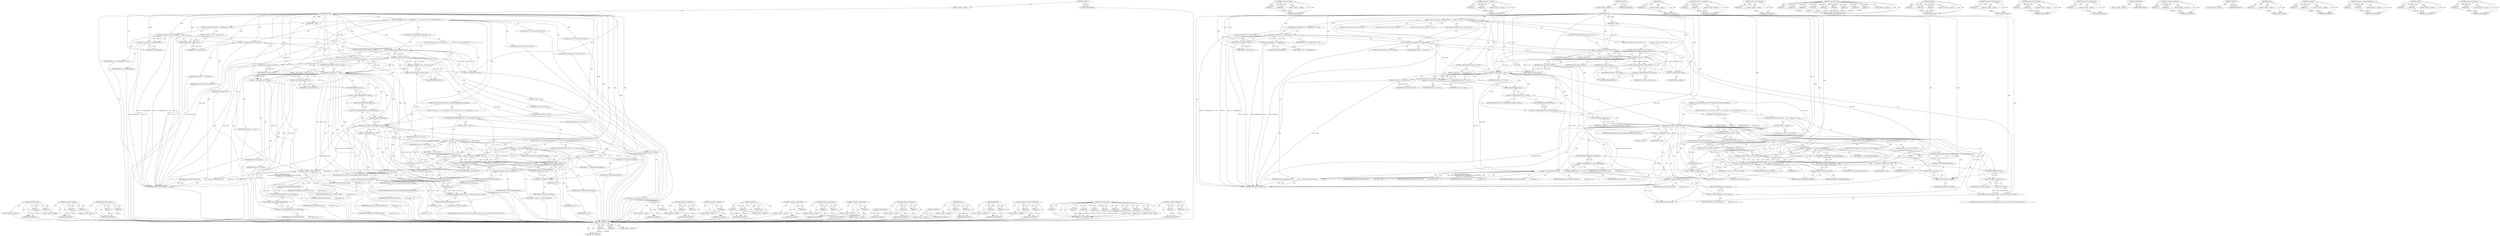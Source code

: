 digraph "&lt;operator&gt;.fieldAccess" {
vulnerable_225 [label=<(METHOD,&lt;operator&gt;.cast)>];
vulnerable_226 [label=<(PARAM,p1)>];
vulnerable_227 [label=<(PARAM,p2)>];
vulnerable_228 [label=<(BLOCK,&lt;empty&gt;,&lt;empty&gt;)>];
vulnerable_229 [label=<(METHOD_RETURN,ANY)>];
vulnerable_178 [label=<(METHOD,&lt;operator&gt;.equals)>];
vulnerable_179 [label=<(PARAM,p1)>];
vulnerable_180 [label=<(PARAM,p2)>];
vulnerable_181 [label=<(BLOCK,&lt;empty&gt;,&lt;empty&gt;)>];
vulnerable_182 [label=<(METHOD_RETURN,ANY)>];
vulnerable_202 [label=<(METHOD,&lt;operator&gt;.lessThan)>];
vulnerable_203 [label=<(PARAM,p1)>];
vulnerable_204 [label=<(PARAM,p2)>];
vulnerable_205 [label=<(BLOCK,&lt;empty&gt;,&lt;empty&gt;)>];
vulnerable_206 [label=<(METHOD_RETURN,ANY)>];
vulnerable_6 [label=<(METHOD,&lt;global&gt;)<SUB>1</SUB>>];
vulnerable_7 [label=<(BLOCK,&lt;empty&gt;,&lt;empty&gt;)<SUB>1</SUB>>];
vulnerable_8 [label=<(METHOD,getTrack)<SUB>1</SUB>>];
vulnerable_9 [label=<(PARAM,size_t index)<SUB>1</SUB>>];
vulnerable_10 [label=<(BLOCK,{
 status_t err;
 if ((err = readMetaData()) !=...,{
 status_t err;
 if ((err = readMetaData()) !=...)<SUB>1</SUB>>];
vulnerable_11 [label="<(LOCAL,status_t err: status_t)<SUB>2</SUB>>"];
vulnerable_12 [label=<(CONTROL_STRUCTURE,IF,if ((err = readMetaData()) != OK))<SUB>3</SUB>>];
vulnerable_13 [label=<(&lt;operator&gt;.notEquals,(err = readMetaData()) != OK)<SUB>3</SUB>>];
vulnerable_14 [label=<(&lt;operator&gt;.assignment,err = readMetaData())<SUB>3</SUB>>];
vulnerable_15 [label=<(IDENTIFIER,err,err = readMetaData())<SUB>3</SUB>>];
vulnerable_16 [label=<(readMetaData,readMetaData())<SUB>3</SUB>>];
vulnerable_17 [label=<(IDENTIFIER,OK,(err = readMetaData()) != OK)<SUB>3</SUB>>];
vulnerable_18 [label=<(BLOCK,{
 return NULL;
 },{
 return NULL;
 })<SUB>3</SUB>>];
vulnerable_19 [label=<(RETURN,return NULL;,return NULL;)<SUB>4</SUB>>];
vulnerable_20 [label=<(IDENTIFIER,NULL,return NULL;)<SUB>4</SUB>>];
vulnerable_21 [label="<(LOCAL,Track* track: Track*)<SUB>7</SUB>>"];
vulnerable_22 [label=<(&lt;operator&gt;.assignment,*track = mFirstTrack)<SUB>7</SUB>>];
vulnerable_23 [label=<(IDENTIFIER,track,*track = mFirstTrack)<SUB>7</SUB>>];
vulnerable_24 [label=<(IDENTIFIER,mFirstTrack,*track = mFirstTrack)<SUB>7</SUB>>];
vulnerable_25 [label=<(CONTROL_STRUCTURE,WHILE,while (index &gt; 0))<SUB>8</SUB>>];
vulnerable_26 [label=<(&lt;operator&gt;.greaterThan,index &gt; 0)<SUB>8</SUB>>];
vulnerable_27 [label=<(IDENTIFIER,index,index &gt; 0)<SUB>8</SUB>>];
vulnerable_28 [label=<(LITERAL,0,index &gt; 0)<SUB>8</SUB>>];
vulnerable_29 [label=<(BLOCK,{
 if (track == NULL) {
 return NULL;
 }

     ...,{
 if (track == NULL) {
 return NULL;
 }

     ...)<SUB>8</SUB>>];
vulnerable_30 [label=<(CONTROL_STRUCTURE,IF,if (track == NULL))<SUB>9</SUB>>];
vulnerable_31 [label=<(&lt;operator&gt;.equals,track == NULL)<SUB>9</SUB>>];
vulnerable_32 [label=<(IDENTIFIER,track,track == NULL)<SUB>9</SUB>>];
vulnerable_33 [label=<(IDENTIFIER,NULL,track == NULL)<SUB>9</SUB>>];
vulnerable_34 [label=<(BLOCK,{
 return NULL;
 },{
 return NULL;
 })<SUB>9</SUB>>];
vulnerable_35 [label=<(RETURN,return NULL;,return NULL;)<SUB>10</SUB>>];
vulnerable_36 [label=<(IDENTIFIER,NULL,return NULL;)<SUB>10</SUB>>];
vulnerable_37 [label=<(&lt;operator&gt;.assignment,track = track-&gt;next)<SUB>13</SUB>>];
vulnerable_38 [label=<(IDENTIFIER,track,track = track-&gt;next)<SUB>13</SUB>>];
vulnerable_39 [label=<(&lt;operator&gt;.indirectFieldAccess,track-&gt;next)<SUB>13</SUB>>];
vulnerable_40 [label=<(IDENTIFIER,track,track = track-&gt;next)<SUB>13</SUB>>];
vulnerable_41 [label=<(FIELD_IDENTIFIER,next,next)<SUB>13</SUB>>];
vulnerable_42 [label=<(&lt;operator&gt;.preDecrement,--index)<SUB>14</SUB>>];
vulnerable_43 [label=<(IDENTIFIER,index,--index)<SUB>14</SUB>>];
vulnerable_44 [label=<(CONTROL_STRUCTURE,IF,if (track == NULL))<SUB>17</SUB>>];
vulnerable_45 [label=<(&lt;operator&gt;.equals,track == NULL)<SUB>17</SUB>>];
vulnerable_46 [label=<(IDENTIFIER,track,track == NULL)<SUB>17</SUB>>];
vulnerable_47 [label=<(IDENTIFIER,NULL,track == NULL)<SUB>17</SUB>>];
vulnerable_48 [label=<(BLOCK,{
 return NULL;
 },{
 return NULL;
 })<SUB>17</SUB>>];
vulnerable_49 [label=<(RETURN,return NULL;,return NULL;)<SUB>18</SUB>>];
vulnerable_50 [label=<(IDENTIFIER,NULL,return NULL;)<SUB>18</SUB>>];
vulnerable_51 [label="<(LOCAL,Trex* trex: Trex*)<SUB>22</SUB>>"];
vulnerable_52 [label=<(&lt;operator&gt;.assignment,*trex = NULL)<SUB>22</SUB>>];
vulnerable_53 [label=<(IDENTIFIER,trex,*trex = NULL)<SUB>22</SUB>>];
vulnerable_54 [label=<(IDENTIFIER,NULL,*trex = NULL)<SUB>22</SUB>>];
vulnerable_55 [label="<(LOCAL,int32_t trackId: int32_t)<SUB>23</SUB>>"];
vulnerable_56 [label=<(CONTROL_STRUCTURE,IF,if (track-&gt;meta-&gt;findInt32(kKeyTrackID, &amp;trackId)))<SUB>24</SUB>>];
vulnerable_57 [label=<(findInt32,track-&gt;meta-&gt;findInt32(kKeyTrackID, &amp;trackId))<SUB>24</SUB>>];
vulnerable_58 [label=<(&lt;operator&gt;.indirectFieldAccess,track-&gt;meta-&gt;findInt32)<SUB>24</SUB>>];
vulnerable_59 [label=<(&lt;operator&gt;.indirectFieldAccess,track-&gt;meta)<SUB>24</SUB>>];
vulnerable_60 [label=<(IDENTIFIER,track,track-&gt;meta-&gt;findInt32(kKeyTrackID, &amp;trackId))<SUB>24</SUB>>];
vulnerable_61 [label=<(FIELD_IDENTIFIER,meta,meta)<SUB>24</SUB>>];
vulnerable_62 [label=<(FIELD_IDENTIFIER,findInt32,findInt32)<SUB>24</SUB>>];
vulnerable_63 [label=<(IDENTIFIER,kKeyTrackID,track-&gt;meta-&gt;findInt32(kKeyTrackID, &amp;trackId))<SUB>24</SUB>>];
vulnerable_64 [label=<(&lt;operator&gt;.addressOf,&amp;trackId)<SUB>24</SUB>>];
vulnerable_65 [label=<(IDENTIFIER,trackId,track-&gt;meta-&gt;findInt32(kKeyTrackID, &amp;trackId))<SUB>24</SUB>>];
vulnerable_66 [label=<(BLOCK,{
 for (size_t i = 0; i &lt; mTrex.size(); i++) {
...,{
 for (size_t i = 0; i &lt; mTrex.size(); i++) {
...)<SUB>24</SUB>>];
vulnerable_67 [label=<(CONTROL_STRUCTURE,FOR,for (size_t i = 0;i &lt; mTrex.size();i++))<SUB>25</SUB>>];
vulnerable_68 [label=<(BLOCK,&lt;empty&gt;,&lt;empty&gt;)<SUB>25</SUB>>];
vulnerable_69 [label="<(LOCAL,size_t i: size_t)<SUB>25</SUB>>"];
vulnerable_70 [label=<(&lt;operator&gt;.assignment,i = 0)<SUB>25</SUB>>];
vulnerable_71 [label=<(IDENTIFIER,i,i = 0)<SUB>25</SUB>>];
vulnerable_72 [label=<(LITERAL,0,i = 0)<SUB>25</SUB>>];
vulnerable_73 [label=<(&lt;operator&gt;.lessThan,i &lt; mTrex.size())<SUB>25</SUB>>];
vulnerable_74 [label=<(IDENTIFIER,i,i &lt; mTrex.size())<SUB>25</SUB>>];
vulnerable_75 [label=<(size,mTrex.size())<SUB>25</SUB>>];
vulnerable_76 [label=<(&lt;operator&gt;.fieldAccess,mTrex.size)<SUB>25</SUB>>];
vulnerable_77 [label=<(IDENTIFIER,mTrex,mTrex.size())<SUB>25</SUB>>];
vulnerable_78 [label=<(FIELD_IDENTIFIER,size,size)<SUB>25</SUB>>];
vulnerable_79 [label=<(&lt;operator&gt;.postIncrement,i++)<SUB>25</SUB>>];
vulnerable_80 [label=<(IDENTIFIER,i,i++)<SUB>25</SUB>>];
vulnerable_81 [label=<(BLOCK,{
 Trex *t = &amp;mTrex.editItemAt(index);
 if (t-&gt;...,{
 Trex *t = &amp;mTrex.editItemAt(index);
 if (t-&gt;...)<SUB>25</SUB>>];
vulnerable_82 [label="<(LOCAL,Trex* t: Trex*)<SUB>26</SUB>>"];
vulnerable_83 [label=<(&lt;operator&gt;.assignment,*t = &amp;mTrex.editItemAt(index))<SUB>26</SUB>>];
vulnerable_84 [label=<(IDENTIFIER,t,*t = &amp;mTrex.editItemAt(index))<SUB>26</SUB>>];
vulnerable_85 [label=<(&lt;operator&gt;.addressOf,&amp;mTrex.editItemAt(index))<SUB>26</SUB>>];
vulnerable_86 [label=<(editItemAt,mTrex.editItemAt(index))<SUB>26</SUB>>];
vulnerable_87 [label=<(&lt;operator&gt;.fieldAccess,mTrex.editItemAt)<SUB>26</SUB>>];
vulnerable_88 [label=<(IDENTIFIER,mTrex,mTrex.editItemAt(index))<SUB>26</SUB>>];
vulnerable_89 [label=<(FIELD_IDENTIFIER,editItemAt,editItemAt)<SUB>26</SUB>>];
vulnerable_90 [label=<(IDENTIFIER,index,mTrex.editItemAt(index))<SUB>26</SUB>>];
vulnerable_91 [label=<(CONTROL_STRUCTURE,IF,if (t-&gt;track_ID == (uint32_t) trackId))<SUB>27</SUB>>];
vulnerable_92 [label=<(&lt;operator&gt;.equals,t-&gt;track_ID == (uint32_t) trackId)<SUB>27</SUB>>];
vulnerable_93 [label=<(&lt;operator&gt;.indirectFieldAccess,t-&gt;track_ID)<SUB>27</SUB>>];
vulnerable_94 [label=<(IDENTIFIER,t,t-&gt;track_ID == (uint32_t) trackId)<SUB>27</SUB>>];
vulnerable_95 [label=<(FIELD_IDENTIFIER,track_ID,track_ID)<SUB>27</SUB>>];
vulnerable_96 [label=<(&lt;operator&gt;.cast,(uint32_t) trackId)<SUB>27</SUB>>];
vulnerable_97 [label=<(UNKNOWN,uint32_t,uint32_t)<SUB>27</SUB>>];
vulnerable_98 [label=<(IDENTIFIER,trackId,(uint32_t) trackId)<SUB>27</SUB>>];
vulnerable_99 [label=<(BLOCK,{
                trex = t;

                 b...,{
                trex = t;

                 b...)<SUB>27</SUB>>];
vulnerable_100 [label=<(&lt;operator&gt;.assignment,trex = t)<SUB>28</SUB>>];
vulnerable_101 [label=<(IDENTIFIER,trex,trex = t)<SUB>28</SUB>>];
vulnerable_102 [label=<(IDENTIFIER,t,trex = t)<SUB>28</SUB>>];
vulnerable_103 [label=<(CONTROL_STRUCTURE,BREAK,break;)<SUB>30</SUB>>];
vulnerable_104 [label="<(ALOGV,ALOGV(&quot;getTrack called, pssh: %zu&quot;, mPssh.size()))<SUB>35</SUB>>"];
vulnerable_105 [label="<(LITERAL,&quot;getTrack called, pssh: %zu&quot;,ALOGV(&quot;getTrack called, pssh: %zu&quot;, mPssh.size()))<SUB>35</SUB>>"];
vulnerable_106 [label=<(size,mPssh.size())<SUB>35</SUB>>];
vulnerable_107 [label=<(&lt;operator&gt;.fieldAccess,mPssh.size)<SUB>35</SUB>>];
vulnerable_108 [label=<(IDENTIFIER,mPssh,mPssh.size())<SUB>35</SUB>>];
vulnerable_109 [label=<(FIELD_IDENTIFIER,size,size)<SUB>35</SUB>>];
vulnerable_110 [label=<(RETURN,return new MPEG4Source(this,
            track-...,return new MPEG4Source(this,
            track-...)<SUB>37</SUB>>];
vulnerable_111 [label=<(&lt;operator&gt;.new,new MPEG4Source(this,
            track-&gt;meta, ...)<SUB>37</SUB>>];
vulnerable_112 [label=<(IDENTIFIER,MPEG4Source,new MPEG4Source(this,
            track-&gt;meta, ...)<SUB>37</SUB>>];
vulnerable_113 [label=<(LITERAL,this,new MPEG4Source(this,
            track-&gt;meta, ...)<SUB>37</SUB>>];
vulnerable_114 [label=<(&lt;operator&gt;.indirectFieldAccess,track-&gt;meta)<SUB>38</SUB>>];
vulnerable_115 [label=<(IDENTIFIER,track,new MPEG4Source(this,
            track-&gt;meta, ...)<SUB>38</SUB>>];
vulnerable_116 [label=<(FIELD_IDENTIFIER,meta,meta)<SUB>38</SUB>>];
vulnerable_117 [label=<(IDENTIFIER,mDataSource,new MPEG4Source(this,
            track-&gt;meta, ...)<SUB>38</SUB>>];
vulnerable_118 [label=<(&lt;operator&gt;.indirectFieldAccess,track-&gt;timescale)<SUB>38</SUB>>];
vulnerable_119 [label=<(IDENTIFIER,track,new MPEG4Source(this,
            track-&gt;meta, ...)<SUB>38</SUB>>];
vulnerable_120 [label=<(FIELD_IDENTIFIER,timescale,timescale)<SUB>38</SUB>>];
vulnerable_121 [label=<(&lt;operator&gt;.indirectFieldAccess,track-&gt;sampleTable)<SUB>38</SUB>>];
vulnerable_122 [label=<(IDENTIFIER,track,new MPEG4Source(this,
            track-&gt;meta, ...)<SUB>38</SUB>>];
vulnerable_123 [label=<(FIELD_IDENTIFIER,sampleTable,sampleTable)<SUB>38</SUB>>];
vulnerable_124 [label=<(IDENTIFIER,mSidxEntries,new MPEG4Source(this,
            track-&gt;meta, ...)<SUB>39</SUB>>];
vulnerable_125 [label=<(IDENTIFIER,trex,new MPEG4Source(this,
            track-&gt;meta, ...)<SUB>39</SUB>>];
vulnerable_126 [label=<(IDENTIFIER,mMoofOffset,new MPEG4Source(this,
            track-&gt;meta, ...)<SUB>39</SUB>>];
vulnerable_127 [label=<(METHOD_RETURN,sp&lt;MediaSource&gt;)<SUB>1</SUB>>];
vulnerable_129 [label=<(METHOD_RETURN,ANY)<SUB>1</SUB>>];
vulnerable_207 [label=<(METHOD,size)>];
vulnerable_208 [label=<(PARAM,p1)>];
vulnerable_209 [label=<(BLOCK,&lt;empty&gt;,&lt;empty&gt;)>];
vulnerable_210 [label=<(METHOD_RETURN,ANY)>];
vulnerable_165 [label=<(METHOD,&lt;operator&gt;.assignment)>];
vulnerable_166 [label=<(PARAM,p1)>];
vulnerable_167 [label=<(PARAM,p2)>];
vulnerable_168 [label=<(BLOCK,&lt;empty&gt;,&lt;empty&gt;)>];
vulnerable_169 [label=<(METHOD_RETURN,ANY)>];
vulnerable_198 [label=<(METHOD,&lt;operator&gt;.addressOf)>];
vulnerable_199 [label=<(PARAM,p1)>];
vulnerable_200 [label=<(BLOCK,&lt;empty&gt;,&lt;empty&gt;)>];
vulnerable_201 [label=<(METHOD_RETURN,ANY)>];
vulnerable_192 [label=<(METHOD,findInt32)>];
vulnerable_193 [label=<(PARAM,p1)>];
vulnerable_194 [label=<(PARAM,p2)>];
vulnerable_195 [label=<(PARAM,p3)>];
vulnerable_196 [label=<(BLOCK,&lt;empty&gt;,&lt;empty&gt;)>];
vulnerable_197 [label=<(METHOD_RETURN,ANY)>];
vulnerable_188 [label=<(METHOD,&lt;operator&gt;.preDecrement)>];
vulnerable_189 [label=<(PARAM,p1)>];
vulnerable_190 [label=<(BLOCK,&lt;empty&gt;,&lt;empty&gt;)>];
vulnerable_191 [label=<(METHOD_RETURN,ANY)>];
vulnerable_173 [label=<(METHOD,&lt;operator&gt;.greaterThan)>];
vulnerable_174 [label=<(PARAM,p1)>];
vulnerable_175 [label=<(PARAM,p2)>];
vulnerable_176 [label=<(BLOCK,&lt;empty&gt;,&lt;empty&gt;)>];
vulnerable_177 [label=<(METHOD_RETURN,ANY)>];
vulnerable_216 [label=<(METHOD,&lt;operator&gt;.postIncrement)>];
vulnerable_217 [label=<(PARAM,p1)>];
vulnerable_218 [label=<(BLOCK,&lt;empty&gt;,&lt;empty&gt;)>];
vulnerable_219 [label=<(METHOD_RETURN,ANY)>];
vulnerable_170 [label=<(METHOD,readMetaData)>];
vulnerable_171 [label=<(BLOCK,&lt;empty&gt;,&lt;empty&gt;)>];
vulnerable_172 [label=<(METHOD_RETURN,ANY)>];
vulnerable_160 [label=<(METHOD,&lt;operator&gt;.notEquals)>];
vulnerable_161 [label=<(PARAM,p1)>];
vulnerable_162 [label=<(PARAM,p2)>];
vulnerable_163 [label=<(BLOCK,&lt;empty&gt;,&lt;empty&gt;)>];
vulnerable_164 [label=<(METHOD_RETURN,ANY)>];
vulnerable_154 [label=<(METHOD,&lt;global&gt;)<SUB>1</SUB>>];
vulnerable_155 [label=<(BLOCK,&lt;empty&gt;,&lt;empty&gt;)>];
vulnerable_156 [label=<(METHOD_RETURN,ANY)>];
vulnerable_230 [label=<(METHOD,ALOGV)>];
vulnerable_231 [label=<(PARAM,p1)>];
vulnerable_232 [label=<(PARAM,p2)>];
vulnerable_233 [label=<(BLOCK,&lt;empty&gt;,&lt;empty&gt;)>];
vulnerable_234 [label=<(METHOD_RETURN,ANY)>];
vulnerable_220 [label=<(METHOD,editItemAt)>];
vulnerable_221 [label=<(PARAM,p1)>];
vulnerable_222 [label=<(PARAM,p2)>];
vulnerable_223 [label=<(BLOCK,&lt;empty&gt;,&lt;empty&gt;)>];
vulnerable_224 [label=<(METHOD_RETURN,ANY)>];
vulnerable_183 [label=<(METHOD,&lt;operator&gt;.indirectFieldAccess)>];
vulnerable_184 [label=<(PARAM,p1)>];
vulnerable_185 [label=<(PARAM,p2)>];
vulnerable_186 [label=<(BLOCK,&lt;empty&gt;,&lt;empty&gt;)>];
vulnerable_187 [label=<(METHOD_RETURN,ANY)>];
vulnerable_235 [label=<(METHOD,&lt;operator&gt;.new)>];
vulnerable_236 [label=<(PARAM,p1)>];
vulnerable_237 [label=<(PARAM,p2)>];
vulnerable_238 [label=<(PARAM,p3)>];
vulnerable_239 [label=<(PARAM,p4)>];
vulnerable_240 [label=<(PARAM,p5)>];
vulnerable_241 [label=<(PARAM,p6)>];
vulnerable_242 [label=<(PARAM,p7)>];
vulnerable_243 [label=<(PARAM,p8)>];
vulnerable_244 [label=<(PARAM,p9)>];
vulnerable_245 [label=<(BLOCK,&lt;empty&gt;,&lt;empty&gt;)>];
vulnerable_246 [label=<(METHOD_RETURN,ANY)>];
vulnerable_211 [label=<(METHOD,&lt;operator&gt;.fieldAccess)>];
vulnerable_212 [label=<(PARAM,p1)>];
vulnerable_213 [label=<(PARAM,p2)>];
vulnerable_214 [label=<(BLOCK,&lt;empty&gt;,&lt;empty&gt;)>];
vulnerable_215 [label=<(METHOD_RETURN,ANY)>];
fixed_233 [label=<(METHOD,&lt;operator&gt;.cast)>];
fixed_234 [label=<(PARAM,p1)>];
fixed_235 [label=<(PARAM,p2)>];
fixed_236 [label=<(BLOCK,&lt;empty&gt;,&lt;empty&gt;)>];
fixed_237 [label=<(METHOD_RETURN,ANY)>];
fixed_186 [label=<(METHOD,&lt;operator&gt;.equals)>];
fixed_187 [label=<(PARAM,p1)>];
fixed_188 [label=<(PARAM,p2)>];
fixed_189 [label=<(BLOCK,&lt;empty&gt;,&lt;empty&gt;)>];
fixed_190 [label=<(METHOD_RETURN,ANY)>];
fixed_210 [label=<(METHOD,&lt;operator&gt;.lessThan)>];
fixed_211 [label=<(PARAM,p1)>];
fixed_212 [label=<(PARAM,p2)>];
fixed_213 [label=<(BLOCK,&lt;empty&gt;,&lt;empty&gt;)>];
fixed_214 [label=<(METHOD_RETURN,ANY)>];
fixed_6 [label=<(METHOD,&lt;global&gt;)<SUB>1</SUB>>];
fixed_7 [label=<(BLOCK,&lt;empty&gt;,&lt;empty&gt;)<SUB>1</SUB>>];
fixed_8 [label=<(METHOD,getTrack)<SUB>1</SUB>>];
fixed_9 [label=<(PARAM,size_t index)<SUB>1</SUB>>];
fixed_10 [label=<(BLOCK,{
 status_t err;
 if ((err = readMetaData()) !=...,{
 status_t err;
 if ((err = readMetaData()) !=...)<SUB>1</SUB>>];
fixed_11 [label="<(LOCAL,status_t err: status_t)<SUB>2</SUB>>"];
fixed_12 [label=<(CONTROL_STRUCTURE,IF,if ((err = readMetaData()) != OK))<SUB>3</SUB>>];
fixed_13 [label=<(&lt;operator&gt;.notEquals,(err = readMetaData()) != OK)<SUB>3</SUB>>];
fixed_14 [label=<(&lt;operator&gt;.assignment,err = readMetaData())<SUB>3</SUB>>];
fixed_15 [label=<(IDENTIFIER,err,err = readMetaData())<SUB>3</SUB>>];
fixed_16 [label=<(readMetaData,readMetaData())<SUB>3</SUB>>];
fixed_17 [label=<(IDENTIFIER,OK,(err = readMetaData()) != OK)<SUB>3</SUB>>];
fixed_18 [label=<(BLOCK,{
 return NULL;
 },{
 return NULL;
 })<SUB>3</SUB>>];
fixed_19 [label=<(RETURN,return NULL;,return NULL;)<SUB>4</SUB>>];
fixed_20 [label=<(IDENTIFIER,NULL,return NULL;)<SUB>4</SUB>>];
fixed_21 [label="<(LOCAL,Track* track: Track*)<SUB>7</SUB>>"];
fixed_22 [label=<(&lt;operator&gt;.assignment,*track = mFirstTrack)<SUB>7</SUB>>];
fixed_23 [label=<(IDENTIFIER,track,*track = mFirstTrack)<SUB>7</SUB>>];
fixed_24 [label=<(IDENTIFIER,mFirstTrack,*track = mFirstTrack)<SUB>7</SUB>>];
fixed_25 [label=<(CONTROL_STRUCTURE,WHILE,while (index &gt; 0))<SUB>8</SUB>>];
fixed_26 [label=<(&lt;operator&gt;.greaterThan,index &gt; 0)<SUB>8</SUB>>];
fixed_27 [label=<(IDENTIFIER,index,index &gt; 0)<SUB>8</SUB>>];
fixed_28 [label=<(LITERAL,0,index &gt; 0)<SUB>8</SUB>>];
fixed_29 [label=<(BLOCK,{
 if (track == NULL) {
 return NULL;
 }

     ...,{
 if (track == NULL) {
 return NULL;
 }

     ...)<SUB>8</SUB>>];
fixed_30 [label=<(CONTROL_STRUCTURE,IF,if (track == NULL))<SUB>9</SUB>>];
fixed_31 [label=<(&lt;operator&gt;.equals,track == NULL)<SUB>9</SUB>>];
fixed_32 [label=<(IDENTIFIER,track,track == NULL)<SUB>9</SUB>>];
fixed_33 [label=<(IDENTIFIER,NULL,track == NULL)<SUB>9</SUB>>];
fixed_34 [label=<(BLOCK,{
 return NULL;
 },{
 return NULL;
 })<SUB>9</SUB>>];
fixed_35 [label=<(RETURN,return NULL;,return NULL;)<SUB>10</SUB>>];
fixed_36 [label=<(IDENTIFIER,NULL,return NULL;)<SUB>10</SUB>>];
fixed_37 [label=<(&lt;operator&gt;.assignment,track = track-&gt;next)<SUB>13</SUB>>];
fixed_38 [label=<(IDENTIFIER,track,track = track-&gt;next)<SUB>13</SUB>>];
fixed_39 [label=<(&lt;operator&gt;.indirectFieldAccess,track-&gt;next)<SUB>13</SUB>>];
fixed_40 [label=<(IDENTIFIER,track,track = track-&gt;next)<SUB>13</SUB>>];
fixed_41 [label=<(FIELD_IDENTIFIER,next,next)<SUB>13</SUB>>];
fixed_42 [label=<(&lt;operator&gt;.preDecrement,--index)<SUB>14</SUB>>];
fixed_43 [label=<(IDENTIFIER,index,--index)<SUB>14</SUB>>];
fixed_44 [label=<(CONTROL_STRUCTURE,IF,if (track == NULL))<SUB>17</SUB>>];
fixed_45 [label=<(&lt;operator&gt;.equals,track == NULL)<SUB>17</SUB>>];
fixed_46 [label=<(IDENTIFIER,track,track == NULL)<SUB>17</SUB>>];
fixed_47 [label=<(IDENTIFIER,NULL,track == NULL)<SUB>17</SUB>>];
fixed_48 [label=<(BLOCK,{
 return NULL;
 },{
 return NULL;
 })<SUB>17</SUB>>];
fixed_49 [label=<(RETURN,return NULL;,return NULL;)<SUB>18</SUB>>];
fixed_50 [label=<(IDENTIFIER,NULL,return NULL;)<SUB>18</SUB>>];
fixed_51 [label="<(LOCAL,Trex* trex: Trex*)<SUB>22</SUB>>"];
fixed_52 [label=<(&lt;operator&gt;.assignment,*trex = NULL)<SUB>22</SUB>>];
fixed_53 [label=<(IDENTIFIER,trex,*trex = NULL)<SUB>22</SUB>>];
fixed_54 [label=<(IDENTIFIER,NULL,*trex = NULL)<SUB>22</SUB>>];
fixed_55 [label="<(LOCAL,int32_t trackId: int32_t)<SUB>23</SUB>>"];
fixed_56 [label=<(CONTROL_STRUCTURE,IF,if (track-&gt;meta-&gt;findInt32(kKeyTrackID, &amp;trackId)))<SUB>24</SUB>>];
fixed_57 [label=<(findInt32,track-&gt;meta-&gt;findInt32(kKeyTrackID, &amp;trackId))<SUB>24</SUB>>];
fixed_58 [label=<(&lt;operator&gt;.indirectFieldAccess,track-&gt;meta-&gt;findInt32)<SUB>24</SUB>>];
fixed_59 [label=<(&lt;operator&gt;.indirectFieldAccess,track-&gt;meta)<SUB>24</SUB>>];
fixed_60 [label=<(IDENTIFIER,track,track-&gt;meta-&gt;findInt32(kKeyTrackID, &amp;trackId))<SUB>24</SUB>>];
fixed_61 [label=<(FIELD_IDENTIFIER,meta,meta)<SUB>24</SUB>>];
fixed_62 [label=<(FIELD_IDENTIFIER,findInt32,findInt32)<SUB>24</SUB>>];
fixed_63 [label=<(IDENTIFIER,kKeyTrackID,track-&gt;meta-&gt;findInt32(kKeyTrackID, &amp;trackId))<SUB>24</SUB>>];
fixed_64 [label=<(&lt;operator&gt;.addressOf,&amp;trackId)<SUB>24</SUB>>];
fixed_65 [label=<(IDENTIFIER,trackId,track-&gt;meta-&gt;findInt32(kKeyTrackID, &amp;trackId))<SUB>24</SUB>>];
fixed_66 [label=<(BLOCK,{
 for (size_t i = 0; i &lt; mTrex.size(); i++) {
...,{
 for (size_t i = 0; i &lt; mTrex.size(); i++) {
...)<SUB>24</SUB>>];
fixed_67 [label=<(CONTROL_STRUCTURE,FOR,for (size_t i = 0;i &lt; mTrex.size();i++))<SUB>25</SUB>>];
fixed_68 [label=<(BLOCK,&lt;empty&gt;,&lt;empty&gt;)<SUB>25</SUB>>];
fixed_69 [label="<(LOCAL,size_t i: size_t)<SUB>25</SUB>>"];
fixed_70 [label=<(&lt;operator&gt;.assignment,i = 0)<SUB>25</SUB>>];
fixed_71 [label=<(IDENTIFIER,i,i = 0)<SUB>25</SUB>>];
fixed_72 [label=<(LITERAL,0,i = 0)<SUB>25</SUB>>];
fixed_73 [label=<(&lt;operator&gt;.lessThan,i &lt; mTrex.size())<SUB>25</SUB>>];
fixed_74 [label=<(IDENTIFIER,i,i &lt; mTrex.size())<SUB>25</SUB>>];
fixed_75 [label=<(size,mTrex.size())<SUB>25</SUB>>];
fixed_76 [label=<(&lt;operator&gt;.fieldAccess,mTrex.size)<SUB>25</SUB>>];
fixed_77 [label=<(IDENTIFIER,mTrex,mTrex.size())<SUB>25</SUB>>];
fixed_78 [label=<(FIELD_IDENTIFIER,size,size)<SUB>25</SUB>>];
fixed_79 [label=<(&lt;operator&gt;.postIncrement,i++)<SUB>25</SUB>>];
fixed_80 [label=<(IDENTIFIER,i,i++)<SUB>25</SUB>>];
fixed_81 [label=<(BLOCK,{
 Trex *t = &amp;mTrex.editItemAt(index);
 if (t-&gt;...,{
 Trex *t = &amp;mTrex.editItemAt(index);
 if (t-&gt;...)<SUB>25</SUB>>];
fixed_82 [label="<(LOCAL,Trex* t: Trex*)<SUB>26</SUB>>"];
fixed_83 [label=<(&lt;operator&gt;.assignment,*t = &amp;mTrex.editItemAt(index))<SUB>26</SUB>>];
fixed_84 [label=<(IDENTIFIER,t,*t = &amp;mTrex.editItemAt(index))<SUB>26</SUB>>];
fixed_85 [label=<(&lt;operator&gt;.addressOf,&amp;mTrex.editItemAt(index))<SUB>26</SUB>>];
fixed_86 [label=<(editItemAt,mTrex.editItemAt(index))<SUB>26</SUB>>];
fixed_87 [label=<(&lt;operator&gt;.fieldAccess,mTrex.editItemAt)<SUB>26</SUB>>];
fixed_88 [label=<(IDENTIFIER,mTrex,mTrex.editItemAt(index))<SUB>26</SUB>>];
fixed_89 [label=<(FIELD_IDENTIFIER,editItemAt,editItemAt)<SUB>26</SUB>>];
fixed_90 [label=<(IDENTIFIER,index,mTrex.editItemAt(index))<SUB>26</SUB>>];
fixed_91 [label=<(CONTROL_STRUCTURE,IF,if (t-&gt;track_ID == (uint32_t) trackId))<SUB>27</SUB>>];
fixed_92 [label=<(&lt;operator&gt;.equals,t-&gt;track_ID == (uint32_t) trackId)<SUB>27</SUB>>];
fixed_93 [label=<(&lt;operator&gt;.indirectFieldAccess,t-&gt;track_ID)<SUB>27</SUB>>];
fixed_94 [label=<(IDENTIFIER,t,t-&gt;track_ID == (uint32_t) trackId)<SUB>27</SUB>>];
fixed_95 [label=<(FIELD_IDENTIFIER,track_ID,track_ID)<SUB>27</SUB>>];
fixed_96 [label=<(&lt;operator&gt;.cast,(uint32_t) trackId)<SUB>27</SUB>>];
fixed_97 [label=<(UNKNOWN,uint32_t,uint32_t)<SUB>27</SUB>>];
fixed_98 [label=<(IDENTIFIER,trackId,(uint32_t) trackId)<SUB>27</SUB>>];
fixed_99 [label=<(BLOCK,{
                trex = t;

                 b...,{
                trex = t;

                 b...)<SUB>27</SUB>>];
fixed_100 [label=<(&lt;operator&gt;.assignment,trex = t)<SUB>28</SUB>>];
fixed_101 [label=<(IDENTIFIER,trex,trex = t)<SUB>28</SUB>>];
fixed_102 [label=<(IDENTIFIER,t,trex = t)<SUB>28</SUB>>];
fixed_103 [label=<(CONTROL_STRUCTURE,BREAK,break;)<SUB>30</SUB>>];
fixed_104 [label=<(CONTROL_STRUCTURE,ELSE,else)<SUB>33</SUB>>];
fixed_105 [label=<(BLOCK,{
        ALOGE(&quot;b/21657957&quot;);
        return N...,{
        ALOGE(&quot;b/21657957&quot;);
        return N...)<SUB>33</SUB>>];
fixed_106 [label=<(ALOGE,ALOGE(&quot;b/21657957&quot;))<SUB>34</SUB>>];
fixed_107 [label=<(LITERAL,&quot;b/21657957&quot;,ALOGE(&quot;b/21657957&quot;))<SUB>34</SUB>>];
fixed_108 [label=<(RETURN,return NULL;,return NULL;)<SUB>35</SUB>>];
fixed_109 [label=<(IDENTIFIER,NULL,return NULL;)<SUB>35</SUB>>];
fixed_110 [label="<(ALOGV,ALOGV(&quot;getTrack called, pssh: %zu&quot;, mPssh.size()))<SUB>38</SUB>>"];
fixed_111 [label="<(LITERAL,&quot;getTrack called, pssh: %zu&quot;,ALOGV(&quot;getTrack called, pssh: %zu&quot;, mPssh.size()))<SUB>38</SUB>>"];
fixed_112 [label=<(size,mPssh.size())<SUB>38</SUB>>];
fixed_113 [label=<(&lt;operator&gt;.fieldAccess,mPssh.size)<SUB>38</SUB>>];
fixed_114 [label=<(IDENTIFIER,mPssh,mPssh.size())<SUB>38</SUB>>];
fixed_115 [label=<(FIELD_IDENTIFIER,size,size)<SUB>38</SUB>>];
fixed_116 [label=<(RETURN,return new MPEG4Source(this,
            track-...,return new MPEG4Source(this,
            track-...)<SUB>40</SUB>>];
fixed_117 [label=<(&lt;operator&gt;.new,new MPEG4Source(this,
            track-&gt;meta, ...)<SUB>40</SUB>>];
fixed_118 [label=<(IDENTIFIER,MPEG4Source,new MPEG4Source(this,
            track-&gt;meta, ...)<SUB>40</SUB>>];
fixed_119 [label=<(LITERAL,this,new MPEG4Source(this,
            track-&gt;meta, ...)<SUB>40</SUB>>];
fixed_120 [label=<(&lt;operator&gt;.indirectFieldAccess,track-&gt;meta)<SUB>41</SUB>>];
fixed_121 [label=<(IDENTIFIER,track,new MPEG4Source(this,
            track-&gt;meta, ...)<SUB>41</SUB>>];
fixed_122 [label=<(FIELD_IDENTIFIER,meta,meta)<SUB>41</SUB>>];
fixed_123 [label=<(IDENTIFIER,mDataSource,new MPEG4Source(this,
            track-&gt;meta, ...)<SUB>41</SUB>>];
fixed_124 [label=<(&lt;operator&gt;.indirectFieldAccess,track-&gt;timescale)<SUB>41</SUB>>];
fixed_125 [label=<(IDENTIFIER,track,new MPEG4Source(this,
            track-&gt;meta, ...)<SUB>41</SUB>>];
fixed_126 [label=<(FIELD_IDENTIFIER,timescale,timescale)<SUB>41</SUB>>];
fixed_127 [label=<(&lt;operator&gt;.indirectFieldAccess,track-&gt;sampleTable)<SUB>41</SUB>>];
fixed_128 [label=<(IDENTIFIER,track,new MPEG4Source(this,
            track-&gt;meta, ...)<SUB>41</SUB>>];
fixed_129 [label=<(FIELD_IDENTIFIER,sampleTable,sampleTable)<SUB>41</SUB>>];
fixed_130 [label=<(IDENTIFIER,mSidxEntries,new MPEG4Source(this,
            track-&gt;meta, ...)<SUB>42</SUB>>];
fixed_131 [label=<(IDENTIFIER,trex,new MPEG4Source(this,
            track-&gt;meta, ...)<SUB>42</SUB>>];
fixed_132 [label=<(IDENTIFIER,mMoofOffset,new MPEG4Source(this,
            track-&gt;meta, ...)<SUB>42</SUB>>];
fixed_133 [label=<(METHOD_RETURN,sp&lt;MediaSource&gt;)<SUB>1</SUB>>];
fixed_135 [label=<(METHOD_RETURN,ANY)<SUB>1</SUB>>];
fixed_215 [label=<(METHOD,size)>];
fixed_216 [label=<(PARAM,p1)>];
fixed_217 [label=<(BLOCK,&lt;empty&gt;,&lt;empty&gt;)>];
fixed_218 [label=<(METHOD_RETURN,ANY)>];
fixed_173 [label=<(METHOD,&lt;operator&gt;.assignment)>];
fixed_174 [label=<(PARAM,p1)>];
fixed_175 [label=<(PARAM,p2)>];
fixed_176 [label=<(BLOCK,&lt;empty&gt;,&lt;empty&gt;)>];
fixed_177 [label=<(METHOD_RETURN,ANY)>];
fixed_206 [label=<(METHOD,&lt;operator&gt;.addressOf)>];
fixed_207 [label=<(PARAM,p1)>];
fixed_208 [label=<(BLOCK,&lt;empty&gt;,&lt;empty&gt;)>];
fixed_209 [label=<(METHOD_RETURN,ANY)>];
fixed_247 [label=<(METHOD,&lt;operator&gt;.new)>];
fixed_248 [label=<(PARAM,p1)>];
fixed_249 [label=<(PARAM,p2)>];
fixed_250 [label=<(PARAM,p3)>];
fixed_251 [label=<(PARAM,p4)>];
fixed_252 [label=<(PARAM,p5)>];
fixed_253 [label=<(PARAM,p6)>];
fixed_254 [label=<(PARAM,p7)>];
fixed_255 [label=<(PARAM,p8)>];
fixed_256 [label=<(PARAM,p9)>];
fixed_257 [label=<(BLOCK,&lt;empty&gt;,&lt;empty&gt;)>];
fixed_258 [label=<(METHOD_RETURN,ANY)>];
fixed_200 [label=<(METHOD,findInt32)>];
fixed_201 [label=<(PARAM,p1)>];
fixed_202 [label=<(PARAM,p2)>];
fixed_203 [label=<(PARAM,p3)>];
fixed_204 [label=<(BLOCK,&lt;empty&gt;,&lt;empty&gt;)>];
fixed_205 [label=<(METHOD_RETURN,ANY)>];
fixed_196 [label=<(METHOD,&lt;operator&gt;.preDecrement)>];
fixed_197 [label=<(PARAM,p1)>];
fixed_198 [label=<(BLOCK,&lt;empty&gt;,&lt;empty&gt;)>];
fixed_199 [label=<(METHOD_RETURN,ANY)>];
fixed_181 [label=<(METHOD,&lt;operator&gt;.greaterThan)>];
fixed_182 [label=<(PARAM,p1)>];
fixed_183 [label=<(PARAM,p2)>];
fixed_184 [label=<(BLOCK,&lt;empty&gt;,&lt;empty&gt;)>];
fixed_185 [label=<(METHOD_RETURN,ANY)>];
fixed_224 [label=<(METHOD,&lt;operator&gt;.postIncrement)>];
fixed_225 [label=<(PARAM,p1)>];
fixed_226 [label=<(BLOCK,&lt;empty&gt;,&lt;empty&gt;)>];
fixed_227 [label=<(METHOD_RETURN,ANY)>];
fixed_178 [label=<(METHOD,readMetaData)>];
fixed_179 [label=<(BLOCK,&lt;empty&gt;,&lt;empty&gt;)>];
fixed_180 [label=<(METHOD_RETURN,ANY)>];
fixed_168 [label=<(METHOD,&lt;operator&gt;.notEquals)>];
fixed_169 [label=<(PARAM,p1)>];
fixed_170 [label=<(PARAM,p2)>];
fixed_171 [label=<(BLOCK,&lt;empty&gt;,&lt;empty&gt;)>];
fixed_172 [label=<(METHOD_RETURN,ANY)>];
fixed_162 [label=<(METHOD,&lt;global&gt;)<SUB>1</SUB>>];
fixed_163 [label=<(BLOCK,&lt;empty&gt;,&lt;empty&gt;)>];
fixed_164 [label=<(METHOD_RETURN,ANY)>];
fixed_238 [label=<(METHOD,ALOGE)>];
fixed_239 [label=<(PARAM,p1)>];
fixed_240 [label=<(BLOCK,&lt;empty&gt;,&lt;empty&gt;)>];
fixed_241 [label=<(METHOD_RETURN,ANY)>];
fixed_228 [label=<(METHOD,editItemAt)>];
fixed_229 [label=<(PARAM,p1)>];
fixed_230 [label=<(PARAM,p2)>];
fixed_231 [label=<(BLOCK,&lt;empty&gt;,&lt;empty&gt;)>];
fixed_232 [label=<(METHOD_RETURN,ANY)>];
fixed_191 [label=<(METHOD,&lt;operator&gt;.indirectFieldAccess)>];
fixed_192 [label=<(PARAM,p1)>];
fixed_193 [label=<(PARAM,p2)>];
fixed_194 [label=<(BLOCK,&lt;empty&gt;,&lt;empty&gt;)>];
fixed_195 [label=<(METHOD_RETURN,ANY)>];
fixed_242 [label=<(METHOD,ALOGV)>];
fixed_243 [label=<(PARAM,p1)>];
fixed_244 [label=<(PARAM,p2)>];
fixed_245 [label=<(BLOCK,&lt;empty&gt;,&lt;empty&gt;)>];
fixed_246 [label=<(METHOD_RETURN,ANY)>];
fixed_219 [label=<(METHOD,&lt;operator&gt;.fieldAccess)>];
fixed_220 [label=<(PARAM,p1)>];
fixed_221 [label=<(PARAM,p2)>];
fixed_222 [label=<(BLOCK,&lt;empty&gt;,&lt;empty&gt;)>];
fixed_223 [label=<(METHOD_RETURN,ANY)>];
vulnerable_225 -> vulnerable_226  [key=0, label="AST: "];
vulnerable_225 -> vulnerable_226  [key=1, label="DDG: "];
vulnerable_225 -> vulnerable_228  [key=0, label="AST: "];
vulnerable_225 -> vulnerable_227  [key=0, label="AST: "];
vulnerable_225 -> vulnerable_227  [key=1, label="DDG: "];
vulnerable_225 -> vulnerable_229  [key=0, label="AST: "];
vulnerable_225 -> vulnerable_229  [key=1, label="CFG: "];
vulnerable_226 -> vulnerable_229  [key=0, label="DDG: p1"];
vulnerable_227 -> vulnerable_229  [key=0, label="DDG: p2"];
vulnerable_228 -> fixed_233  [key=0];
vulnerable_229 -> fixed_233  [key=0];
vulnerable_178 -> vulnerable_179  [key=0, label="AST: "];
vulnerable_178 -> vulnerable_179  [key=1, label="DDG: "];
vulnerable_178 -> vulnerable_181  [key=0, label="AST: "];
vulnerable_178 -> vulnerable_180  [key=0, label="AST: "];
vulnerable_178 -> vulnerable_180  [key=1, label="DDG: "];
vulnerable_178 -> vulnerable_182  [key=0, label="AST: "];
vulnerable_178 -> vulnerable_182  [key=1, label="CFG: "];
vulnerable_179 -> vulnerable_182  [key=0, label="DDG: p1"];
vulnerable_180 -> vulnerable_182  [key=0, label="DDG: p2"];
vulnerable_181 -> fixed_233  [key=0];
vulnerable_182 -> fixed_233  [key=0];
vulnerable_202 -> vulnerable_203  [key=0, label="AST: "];
vulnerable_202 -> vulnerable_203  [key=1, label="DDG: "];
vulnerable_202 -> vulnerable_205  [key=0, label="AST: "];
vulnerable_202 -> vulnerable_204  [key=0, label="AST: "];
vulnerable_202 -> vulnerable_204  [key=1, label="DDG: "];
vulnerable_202 -> vulnerable_206  [key=0, label="AST: "];
vulnerable_202 -> vulnerable_206  [key=1, label="CFG: "];
vulnerable_203 -> vulnerable_206  [key=0, label="DDG: p1"];
vulnerable_204 -> vulnerable_206  [key=0, label="DDG: p2"];
vulnerable_205 -> fixed_233  [key=0];
vulnerable_206 -> fixed_233  [key=0];
vulnerable_6 -> vulnerable_7  [key=0, label="AST: "];
vulnerable_6 -> vulnerable_129  [key=0, label="AST: "];
vulnerable_6 -> vulnerable_129  [key=1, label="CFG: "];
vulnerable_7 -> vulnerable_8  [key=0, label="AST: "];
vulnerable_8 -> vulnerable_9  [key=0, label="AST: "];
vulnerable_8 -> vulnerable_9  [key=1, label="DDG: "];
vulnerable_8 -> vulnerable_10  [key=0, label="AST: "];
vulnerable_8 -> vulnerable_127  [key=0, label="AST: "];
vulnerable_8 -> vulnerable_16  [key=0, label="CFG: "];
vulnerable_8 -> vulnerable_22  [key=0, label="DDG: "];
vulnerable_8 -> vulnerable_52  [key=0, label="DDG: "];
vulnerable_8 -> vulnerable_104  [key=0, label="DDG: "];
vulnerable_8 -> vulnerable_13  [key=0, label="DDG: "];
vulnerable_8 -> vulnerable_19  [key=0, label="DDG: "];
vulnerable_8 -> vulnerable_26  [key=0, label="DDG: "];
vulnerable_8 -> vulnerable_45  [key=0, label="DDG: "];
vulnerable_8 -> vulnerable_57  [key=0, label="DDG: "];
vulnerable_8 -> vulnerable_111  [key=0, label="DDG: "];
vulnerable_8 -> vulnerable_14  [key=0, label="DDG: "];
vulnerable_8 -> vulnerable_20  [key=0, label="DDG: "];
vulnerable_8 -> vulnerable_42  [key=0, label="DDG: "];
vulnerable_8 -> vulnerable_50  [key=0, label="DDG: "];
vulnerable_8 -> vulnerable_31  [key=0, label="DDG: "];
vulnerable_8 -> vulnerable_70  [key=0, label="DDG: "];
vulnerable_8 -> vulnerable_73  [key=0, label="DDG: "];
vulnerable_8 -> vulnerable_79  [key=0, label="DDG: "];
vulnerable_8 -> vulnerable_36  [key=0, label="DDG: "];
vulnerable_8 -> vulnerable_92  [key=0, label="DDG: "];
vulnerable_8 -> vulnerable_100  [key=0, label="DDG: "];
vulnerable_8 -> vulnerable_86  [key=0, label="DDG: "];
vulnerable_8 -> vulnerable_96  [key=0, label="DDG: "];
vulnerable_9 -> vulnerable_127  [key=0, label="DDG: index"];
vulnerable_9 -> vulnerable_26  [key=0, label="DDG: index"];
vulnerable_10 -> vulnerable_11  [key=0, label="AST: "];
vulnerable_10 -> vulnerable_12  [key=0, label="AST: "];
vulnerable_10 -> vulnerable_21  [key=0, label="AST: "];
vulnerable_10 -> vulnerable_22  [key=0, label="AST: "];
vulnerable_10 -> vulnerable_25  [key=0, label="AST: "];
vulnerable_10 -> vulnerable_44  [key=0, label="AST: "];
vulnerable_10 -> vulnerable_51  [key=0, label="AST: "];
vulnerable_10 -> vulnerable_52  [key=0, label="AST: "];
vulnerable_10 -> vulnerable_55  [key=0, label="AST: "];
vulnerable_10 -> vulnerable_56  [key=0, label="AST: "];
vulnerable_10 -> vulnerable_104  [key=0, label="AST: "];
vulnerable_10 -> vulnerable_110  [key=0, label="AST: "];
vulnerable_11 -> fixed_233  [key=0];
vulnerable_12 -> vulnerable_13  [key=0, label="AST: "];
vulnerable_12 -> vulnerable_18  [key=0, label="AST: "];
vulnerable_13 -> vulnerable_14  [key=0, label="AST: "];
vulnerable_13 -> vulnerable_17  [key=0, label="AST: "];
vulnerable_13 -> vulnerable_19  [key=0, label="CFG: "];
vulnerable_13 -> vulnerable_19  [key=1, label="CDG: "];
vulnerable_13 -> vulnerable_22  [key=0, label="CFG: "];
vulnerable_13 -> vulnerable_22  [key=1, label="CDG: "];
vulnerable_13 -> vulnerable_127  [key=0, label="DDG: err = readMetaData()"];
vulnerable_13 -> vulnerable_127  [key=1, label="DDG: (err = readMetaData()) != OK"];
vulnerable_13 -> vulnerable_127  [key=2, label="DDG: OK"];
vulnerable_13 -> vulnerable_26  [key=0, label="CDG: "];
vulnerable_14 -> vulnerable_15  [key=0, label="AST: "];
vulnerable_14 -> vulnerable_16  [key=0, label="AST: "];
vulnerable_14 -> vulnerable_13  [key=0, label="CFG: "];
vulnerable_14 -> vulnerable_13  [key=1, label="DDG: err"];
vulnerable_14 -> vulnerable_127  [key=0, label="DDG: err"];
vulnerable_14 -> vulnerable_127  [key=1, label="DDG: readMetaData()"];
vulnerable_15 -> fixed_233  [key=0];
vulnerable_16 -> vulnerable_14  [key=0, label="CFG: "];
vulnerable_17 -> fixed_233  [key=0];
vulnerable_18 -> vulnerable_19  [key=0, label="AST: "];
vulnerable_19 -> vulnerable_20  [key=0, label="AST: "];
vulnerable_19 -> vulnerable_127  [key=0, label="CFG: "];
vulnerable_19 -> vulnerable_127  [key=1, label="DDG: &lt;RET&gt;"];
vulnerable_20 -> vulnerable_19  [key=0, label="DDG: NULL"];
vulnerable_21 -> fixed_233  [key=0];
vulnerable_22 -> vulnerable_23  [key=0, label="AST: "];
vulnerable_22 -> vulnerable_24  [key=0, label="AST: "];
vulnerable_22 -> vulnerable_26  [key=0, label="CFG: "];
vulnerable_22 -> vulnerable_127  [key=0, label="DDG: mFirstTrack"];
vulnerable_22 -> vulnerable_45  [key=0, label="DDG: track"];
vulnerable_22 -> vulnerable_31  [key=0, label="DDG: track"];
vulnerable_23 -> fixed_233  [key=0];
vulnerable_24 -> fixed_233  [key=0];
vulnerable_25 -> vulnerable_26  [key=0, label="AST: "];
vulnerable_25 -> vulnerable_29  [key=0, label="AST: "];
vulnerable_26 -> vulnerable_27  [key=0, label="AST: "];
vulnerable_26 -> vulnerable_28  [key=0, label="AST: "];
vulnerable_26 -> vulnerable_31  [key=0, label="CFG: "];
vulnerable_26 -> vulnerable_31  [key=1, label="CDG: "];
vulnerable_26 -> vulnerable_45  [key=0, label="CFG: "];
vulnerable_26 -> vulnerable_45  [key=1, label="CDG: "];
vulnerable_26 -> vulnerable_42  [key=0, label="DDG: index"];
vulnerable_26 -> vulnerable_86  [key=0, label="DDG: index"];
vulnerable_27 -> fixed_233  [key=0];
vulnerable_28 -> fixed_233  [key=0];
vulnerable_29 -> vulnerable_30  [key=0, label="AST: "];
vulnerable_29 -> vulnerable_37  [key=0, label="AST: "];
vulnerable_29 -> vulnerable_42  [key=0, label="AST: "];
vulnerable_30 -> vulnerable_31  [key=0, label="AST: "];
vulnerable_30 -> vulnerable_34  [key=0, label="AST: "];
vulnerable_31 -> vulnerable_32  [key=0, label="AST: "];
vulnerable_31 -> vulnerable_33  [key=0, label="AST: "];
vulnerable_31 -> vulnerable_35  [key=0, label="CFG: "];
vulnerable_31 -> vulnerable_35  [key=1, label="CDG: "];
vulnerable_31 -> vulnerable_41  [key=0, label="CFG: "];
vulnerable_31 -> vulnerable_41  [key=1, label="CDG: "];
vulnerable_31 -> vulnerable_37  [key=0, label="DDG: track"];
vulnerable_31 -> vulnerable_37  [key=1, label="CDG: "];
vulnerable_31 -> vulnerable_45  [key=0, label="DDG: track"];
vulnerable_31 -> vulnerable_45  [key=1, label="DDG: NULL"];
vulnerable_31 -> vulnerable_36  [key=0, label="DDG: NULL"];
vulnerable_31 -> vulnerable_26  [key=0, label="CDG: "];
vulnerable_31 -> vulnerable_42  [key=0, label="CDG: "];
vulnerable_31 -> vulnerable_39  [key=0, label="CDG: "];
vulnerable_32 -> fixed_233  [key=0];
vulnerable_33 -> fixed_233  [key=0];
vulnerable_34 -> vulnerable_35  [key=0, label="AST: "];
vulnerable_35 -> vulnerable_36  [key=0, label="AST: "];
vulnerable_35 -> vulnerable_127  [key=0, label="CFG: "];
vulnerable_35 -> vulnerable_127  [key=1, label="DDG: &lt;RET&gt;"];
vulnerable_36 -> vulnerable_35  [key=0, label="DDG: NULL"];
vulnerable_37 -> vulnerable_38  [key=0, label="AST: "];
vulnerable_37 -> vulnerable_39  [key=0, label="AST: "];
vulnerable_37 -> vulnerable_42  [key=0, label="CFG: "];
vulnerable_37 -> vulnerable_45  [key=0, label="DDG: track"];
vulnerable_37 -> vulnerable_31  [key=0, label="DDG: track"];
vulnerable_38 -> fixed_233  [key=0];
vulnerable_39 -> vulnerable_40  [key=0, label="AST: "];
vulnerable_39 -> vulnerable_41  [key=0, label="AST: "];
vulnerable_39 -> vulnerable_37  [key=0, label="CFG: "];
vulnerable_40 -> fixed_233  [key=0];
vulnerable_41 -> vulnerable_39  [key=0, label="CFG: "];
vulnerable_42 -> vulnerable_43  [key=0, label="AST: "];
vulnerable_42 -> vulnerable_26  [key=0, label="CFG: "];
vulnerable_42 -> vulnerable_26  [key=1, label="DDG: index"];
vulnerable_43 -> fixed_233  [key=0];
vulnerable_44 -> vulnerable_45  [key=0, label="AST: "];
vulnerable_44 -> vulnerable_48  [key=0, label="AST: "];
vulnerable_45 -> vulnerable_46  [key=0, label="AST: "];
vulnerable_45 -> vulnerable_47  [key=0, label="AST: "];
vulnerable_45 -> vulnerable_49  [key=0, label="CFG: "];
vulnerable_45 -> vulnerable_49  [key=1, label="CDG: "];
vulnerable_45 -> vulnerable_52  [key=0, label="CFG: "];
vulnerable_45 -> vulnerable_52  [key=1, label="DDG: NULL"];
vulnerable_45 -> vulnerable_52  [key=2, label="CDG: "];
vulnerable_45 -> vulnerable_111  [key=0, label="DDG: track"];
vulnerable_45 -> vulnerable_111  [key=1, label="CDG: "];
vulnerable_45 -> vulnerable_50  [key=0, label="DDG: NULL"];
vulnerable_45 -> vulnerable_107  [key=0, label="CDG: "];
vulnerable_45 -> vulnerable_64  [key=0, label="CDG: "];
vulnerable_45 -> vulnerable_57  [key=0, label="CDG: "];
vulnerable_45 -> vulnerable_120  [key=0, label="CDG: "];
vulnerable_45 -> vulnerable_116  [key=0, label="CDG: "];
vulnerable_45 -> vulnerable_114  [key=0, label="CDG: "];
vulnerable_45 -> vulnerable_104  [key=0, label="CDG: "];
vulnerable_45 -> vulnerable_121  [key=0, label="CDG: "];
vulnerable_45 -> vulnerable_123  [key=0, label="CDG: "];
vulnerable_45 -> vulnerable_106  [key=0, label="CDG: "];
vulnerable_45 -> vulnerable_59  [key=0, label="CDG: "];
vulnerable_45 -> vulnerable_58  [key=0, label="CDG: "];
vulnerable_45 -> vulnerable_61  [key=0, label="CDG: "];
vulnerable_45 -> vulnerable_118  [key=0, label="CDG: "];
vulnerable_45 -> vulnerable_110  [key=0, label="CDG: "];
vulnerable_45 -> vulnerable_109  [key=0, label="CDG: "];
vulnerable_45 -> vulnerable_62  [key=0, label="CDG: "];
vulnerable_46 -> fixed_233  [key=0];
vulnerable_47 -> fixed_233  [key=0];
vulnerable_48 -> vulnerable_49  [key=0, label="AST: "];
vulnerable_49 -> vulnerable_50  [key=0, label="AST: "];
vulnerable_49 -> vulnerable_127  [key=0, label="CFG: "];
vulnerable_49 -> vulnerable_127  [key=1, label="DDG: &lt;RET&gt;"];
vulnerable_50 -> vulnerable_49  [key=0, label="DDG: NULL"];
vulnerable_51 -> fixed_233  [key=0];
vulnerable_52 -> vulnerable_53  [key=0, label="AST: "];
vulnerable_52 -> vulnerable_54  [key=0, label="AST: "];
vulnerable_52 -> vulnerable_61  [key=0, label="CFG: "];
vulnerable_52 -> vulnerable_111  [key=0, label="DDG: trex"];
vulnerable_53 -> fixed_233  [key=0];
vulnerable_54 -> fixed_233  [key=0];
vulnerable_55 -> fixed_233  [key=0];
vulnerable_56 -> vulnerable_57  [key=0, label="AST: "];
vulnerable_56 -> vulnerable_66  [key=0, label="AST: "];
vulnerable_57 -> vulnerable_58  [key=0, label="AST: "];
vulnerable_57 -> vulnerable_63  [key=0, label="AST: "];
vulnerable_57 -> vulnerable_64  [key=0, label="AST: "];
vulnerable_57 -> vulnerable_70  [key=0, label="CFG: "];
vulnerable_57 -> vulnerable_70  [key=1, label="CDG: "];
vulnerable_57 -> vulnerable_109  [key=0, label="CFG: "];
vulnerable_57 -> vulnerable_127  [key=0, label="DDG: kKeyTrackID"];
vulnerable_57 -> vulnerable_111  [key=0, label="DDG: track-&gt;meta-&gt;findInt32"];
vulnerable_57 -> vulnerable_92  [key=0, label="DDG: &amp;trackId"];
vulnerable_57 -> vulnerable_96  [key=0, label="DDG: &amp;trackId"];
vulnerable_57 -> vulnerable_73  [key=0, label="CDG: "];
vulnerable_57 -> vulnerable_75  [key=0, label="CDG: "];
vulnerable_57 -> vulnerable_76  [key=0, label="CDG: "];
vulnerable_57 -> vulnerable_78  [key=0, label="CDG: "];
vulnerable_58 -> vulnerable_59  [key=0, label="AST: "];
vulnerable_58 -> vulnerable_62  [key=0, label="AST: "];
vulnerable_58 -> vulnerable_64  [key=0, label="CFG: "];
vulnerable_59 -> vulnerable_60  [key=0, label="AST: "];
vulnerable_59 -> vulnerable_61  [key=0, label="AST: "];
vulnerable_59 -> vulnerable_62  [key=0, label="CFG: "];
vulnerable_60 -> fixed_233  [key=0];
vulnerable_61 -> vulnerable_59  [key=0, label="CFG: "];
vulnerable_62 -> vulnerable_58  [key=0, label="CFG: "];
vulnerable_63 -> fixed_233  [key=0];
vulnerable_64 -> vulnerable_65  [key=0, label="AST: "];
vulnerable_64 -> vulnerable_57  [key=0, label="CFG: "];
vulnerable_65 -> fixed_233  [key=0];
vulnerable_66 -> vulnerable_67  [key=0, label="AST: "];
vulnerable_67 -> vulnerable_68  [key=0, label="AST: "];
vulnerable_67 -> vulnerable_73  [key=0, label="AST: "];
vulnerable_67 -> vulnerable_79  [key=0, label="AST: "];
vulnerable_67 -> vulnerable_81  [key=0, label="AST: "];
vulnerable_68 -> vulnerable_69  [key=0, label="AST: "];
vulnerable_68 -> vulnerable_70  [key=0, label="AST: "];
vulnerable_69 -> fixed_233  [key=0];
vulnerable_70 -> vulnerable_71  [key=0, label="AST: "];
vulnerable_70 -> vulnerable_72  [key=0, label="AST: "];
vulnerable_70 -> vulnerable_78  [key=0, label="CFG: "];
vulnerable_70 -> vulnerable_73  [key=0, label="DDG: i"];
vulnerable_71 -> fixed_233  [key=0];
vulnerable_72 -> fixed_233  [key=0];
vulnerable_73 -> vulnerable_74  [key=0, label="AST: "];
vulnerable_73 -> vulnerable_75  [key=0, label="AST: "];
vulnerable_73 -> vulnerable_89  [key=0, label="CFG: "];
vulnerable_73 -> vulnerable_89  [key=1, label="CDG: "];
vulnerable_73 -> vulnerable_109  [key=0, label="CFG: "];
vulnerable_73 -> vulnerable_79  [key=0, label="DDG: i"];
vulnerable_73 -> vulnerable_96  [key=0, label="CDG: "];
vulnerable_73 -> vulnerable_85  [key=0, label="CDG: "];
vulnerable_73 -> vulnerable_95  [key=0, label="CDG: "];
vulnerable_73 -> vulnerable_92  [key=0, label="CDG: "];
vulnerable_73 -> vulnerable_87  [key=0, label="CDG: "];
vulnerable_73 -> vulnerable_97  [key=0, label="CDG: "];
vulnerable_73 -> vulnerable_93  [key=0, label="CDG: "];
vulnerable_73 -> vulnerable_83  [key=0, label="CDG: "];
vulnerable_73 -> vulnerable_86  [key=0, label="CDG: "];
vulnerable_74 -> fixed_233  [key=0];
vulnerable_75 -> vulnerable_76  [key=0, label="AST: "];
vulnerable_75 -> vulnerable_73  [key=0, label="CFG: "];
vulnerable_75 -> vulnerable_73  [key=1, label="DDG: mTrex.size"];
vulnerable_76 -> vulnerable_77  [key=0, label="AST: "];
vulnerable_76 -> vulnerable_78  [key=0, label="AST: "];
vulnerable_76 -> vulnerable_75  [key=0, label="CFG: "];
vulnerable_77 -> fixed_233  [key=0];
vulnerable_78 -> vulnerable_76  [key=0, label="CFG: "];
vulnerable_79 -> vulnerable_80  [key=0, label="AST: "];
vulnerable_79 -> vulnerable_78  [key=0, label="CFG: "];
vulnerable_79 -> vulnerable_73  [key=0, label="DDG: i"];
vulnerable_80 -> fixed_233  [key=0];
vulnerable_81 -> vulnerable_82  [key=0, label="AST: "];
vulnerable_81 -> vulnerable_83  [key=0, label="AST: "];
vulnerable_81 -> vulnerable_91  [key=0, label="AST: "];
vulnerable_82 -> fixed_233  [key=0];
vulnerable_83 -> vulnerable_84  [key=0, label="AST: "];
vulnerable_83 -> vulnerable_85  [key=0, label="AST: "];
vulnerable_83 -> vulnerable_95  [key=0, label="CFG: "];
vulnerable_83 -> vulnerable_92  [key=0, label="DDG: t"];
vulnerable_83 -> vulnerable_100  [key=0, label="DDG: t"];
vulnerable_84 -> fixed_233  [key=0];
vulnerable_85 -> vulnerable_86  [key=0, label="AST: "];
vulnerable_85 -> vulnerable_83  [key=0, label="CFG: "];
vulnerable_86 -> vulnerable_87  [key=0, label="AST: "];
vulnerable_86 -> vulnerable_90  [key=0, label="AST: "];
vulnerable_86 -> vulnerable_85  [key=0, label="CFG: "];
vulnerable_86 -> vulnerable_83  [key=0, label="DDG: mTrex.editItemAt"];
vulnerable_86 -> vulnerable_83  [key=1, label="DDG: index"];
vulnerable_87 -> vulnerable_88  [key=0, label="AST: "];
vulnerable_87 -> vulnerable_89  [key=0, label="AST: "];
vulnerable_87 -> vulnerable_86  [key=0, label="CFG: "];
vulnerable_88 -> fixed_233  [key=0];
vulnerable_89 -> vulnerable_87  [key=0, label="CFG: "];
vulnerable_90 -> fixed_233  [key=0];
vulnerable_91 -> vulnerable_92  [key=0, label="AST: "];
vulnerable_91 -> vulnerable_99  [key=0, label="AST: "];
vulnerable_92 -> vulnerable_93  [key=0, label="AST: "];
vulnerable_92 -> vulnerable_96  [key=0, label="AST: "];
vulnerable_92 -> vulnerable_100  [key=0, label="CFG: "];
vulnerable_92 -> vulnerable_100  [key=1, label="DDG: t-&gt;track_ID"];
vulnerable_92 -> vulnerable_100  [key=2, label="CDG: "];
vulnerable_92 -> vulnerable_79  [key=0, label="CFG: "];
vulnerable_92 -> vulnerable_79  [key=1, label="CDG: "];
vulnerable_92 -> vulnerable_73  [key=0, label="CDG: "];
vulnerable_92 -> vulnerable_75  [key=0, label="CDG: "];
vulnerable_92 -> vulnerable_76  [key=0, label="CDG: "];
vulnerable_92 -> vulnerable_78  [key=0, label="CDG: "];
vulnerable_93 -> vulnerable_94  [key=0, label="AST: "];
vulnerable_93 -> vulnerable_95  [key=0, label="AST: "];
vulnerable_93 -> vulnerable_97  [key=0, label="CFG: "];
vulnerable_94 -> fixed_233  [key=0];
vulnerable_95 -> vulnerable_93  [key=0, label="CFG: "];
vulnerable_96 -> vulnerable_97  [key=0, label="AST: "];
vulnerable_96 -> vulnerable_98  [key=0, label="AST: "];
vulnerable_96 -> vulnerable_92  [key=0, label="CFG: "];
vulnerable_97 -> vulnerable_96  [key=0, label="CFG: "];
vulnerable_98 -> fixed_233  [key=0];
vulnerable_99 -> vulnerable_100  [key=0, label="AST: "];
vulnerable_99 -> vulnerable_103  [key=0, label="AST: "];
vulnerable_100 -> vulnerable_101  [key=0, label="AST: "];
vulnerable_100 -> vulnerable_102  [key=0, label="AST: "];
vulnerable_100 -> vulnerable_109  [key=0, label="CFG: "];
vulnerable_100 -> vulnerable_111  [key=0, label="DDG: trex"];
vulnerable_101 -> fixed_233  [key=0];
vulnerable_102 -> fixed_233  [key=0];
vulnerable_103 -> fixed_233  [key=0];
vulnerable_104 -> vulnerable_105  [key=0, label="AST: "];
vulnerable_104 -> vulnerable_106  [key=0, label="AST: "];
vulnerable_104 -> vulnerable_116  [key=0, label="CFG: "];
vulnerable_105 -> fixed_233  [key=0];
vulnerable_106 -> vulnerable_107  [key=0, label="AST: "];
vulnerable_106 -> vulnerable_104  [key=0, label="CFG: "];
vulnerable_106 -> vulnerable_104  [key=1, label="DDG: mPssh.size"];
vulnerable_107 -> vulnerable_108  [key=0, label="AST: "];
vulnerable_107 -> vulnerable_109  [key=0, label="AST: "];
vulnerable_107 -> vulnerable_106  [key=0, label="CFG: "];
vulnerable_108 -> fixed_233  [key=0];
vulnerable_109 -> vulnerable_107  [key=0, label="CFG: "];
vulnerable_110 -> vulnerable_111  [key=0, label="AST: "];
vulnerable_110 -> vulnerable_127  [key=0, label="CFG: "];
vulnerable_110 -> vulnerable_127  [key=1, label="DDG: &lt;RET&gt;"];
vulnerable_111 -> vulnerable_112  [key=0, label="AST: "];
vulnerable_111 -> vulnerable_113  [key=0, label="AST: "];
vulnerable_111 -> vulnerable_114  [key=0, label="AST: "];
vulnerable_111 -> vulnerable_117  [key=0, label="AST: "];
vulnerable_111 -> vulnerable_118  [key=0, label="AST: "];
vulnerable_111 -> vulnerable_121  [key=0, label="AST: "];
vulnerable_111 -> vulnerable_124  [key=0, label="AST: "];
vulnerable_111 -> vulnerable_125  [key=0, label="AST: "];
vulnerable_111 -> vulnerable_126  [key=0, label="AST: "];
vulnerable_111 -> vulnerable_110  [key=0, label="CFG: "];
vulnerable_111 -> vulnerable_110  [key=1, label="DDG: new MPEG4Source(this,
            track-&gt;meta, mDataSource, track-&gt;timescale, track-&gt;sampleTable,
            mSidxEntries, trex, mMoofOffset)"];
vulnerable_112 -> fixed_233  [key=0];
vulnerable_113 -> fixed_233  [key=0];
vulnerable_114 -> vulnerable_115  [key=0, label="AST: "];
vulnerable_114 -> vulnerable_116  [key=0, label="AST: "];
vulnerable_114 -> vulnerable_120  [key=0, label="CFG: "];
vulnerable_115 -> fixed_233  [key=0];
vulnerable_116 -> vulnerable_114  [key=0, label="CFG: "];
vulnerable_117 -> fixed_233  [key=0];
vulnerable_118 -> vulnerable_119  [key=0, label="AST: "];
vulnerable_118 -> vulnerable_120  [key=0, label="AST: "];
vulnerable_118 -> vulnerable_123  [key=0, label="CFG: "];
vulnerable_119 -> fixed_233  [key=0];
vulnerable_120 -> vulnerable_118  [key=0, label="CFG: "];
vulnerable_121 -> vulnerable_122  [key=0, label="AST: "];
vulnerable_121 -> vulnerable_123  [key=0, label="AST: "];
vulnerable_121 -> vulnerable_111  [key=0, label="CFG: "];
vulnerable_122 -> fixed_233  [key=0];
vulnerable_123 -> vulnerable_121  [key=0, label="CFG: "];
vulnerable_124 -> fixed_233  [key=0];
vulnerable_125 -> fixed_233  [key=0];
vulnerable_126 -> fixed_233  [key=0];
vulnerable_127 -> fixed_233  [key=0];
vulnerable_129 -> fixed_233  [key=0];
vulnerable_207 -> vulnerable_208  [key=0, label="AST: "];
vulnerable_207 -> vulnerable_208  [key=1, label="DDG: "];
vulnerable_207 -> vulnerable_209  [key=0, label="AST: "];
vulnerable_207 -> vulnerable_210  [key=0, label="AST: "];
vulnerable_207 -> vulnerable_210  [key=1, label="CFG: "];
vulnerable_208 -> vulnerable_210  [key=0, label="DDG: p1"];
vulnerable_209 -> fixed_233  [key=0];
vulnerable_210 -> fixed_233  [key=0];
vulnerable_165 -> vulnerable_166  [key=0, label="AST: "];
vulnerable_165 -> vulnerable_166  [key=1, label="DDG: "];
vulnerable_165 -> vulnerable_168  [key=0, label="AST: "];
vulnerable_165 -> vulnerable_167  [key=0, label="AST: "];
vulnerable_165 -> vulnerable_167  [key=1, label="DDG: "];
vulnerable_165 -> vulnerable_169  [key=0, label="AST: "];
vulnerable_165 -> vulnerable_169  [key=1, label="CFG: "];
vulnerable_166 -> vulnerable_169  [key=0, label="DDG: p1"];
vulnerable_167 -> vulnerable_169  [key=0, label="DDG: p2"];
vulnerable_168 -> fixed_233  [key=0];
vulnerable_169 -> fixed_233  [key=0];
vulnerable_198 -> vulnerable_199  [key=0, label="AST: "];
vulnerable_198 -> vulnerable_199  [key=1, label="DDG: "];
vulnerable_198 -> vulnerable_200  [key=0, label="AST: "];
vulnerable_198 -> vulnerable_201  [key=0, label="AST: "];
vulnerable_198 -> vulnerable_201  [key=1, label="CFG: "];
vulnerable_199 -> vulnerable_201  [key=0, label="DDG: p1"];
vulnerable_200 -> fixed_233  [key=0];
vulnerable_201 -> fixed_233  [key=0];
vulnerable_192 -> vulnerable_193  [key=0, label="AST: "];
vulnerable_192 -> vulnerable_193  [key=1, label="DDG: "];
vulnerable_192 -> vulnerable_196  [key=0, label="AST: "];
vulnerable_192 -> vulnerable_194  [key=0, label="AST: "];
vulnerable_192 -> vulnerable_194  [key=1, label="DDG: "];
vulnerable_192 -> vulnerable_197  [key=0, label="AST: "];
vulnerable_192 -> vulnerable_197  [key=1, label="CFG: "];
vulnerable_192 -> vulnerable_195  [key=0, label="AST: "];
vulnerable_192 -> vulnerable_195  [key=1, label="DDG: "];
vulnerable_193 -> vulnerable_197  [key=0, label="DDG: p1"];
vulnerable_194 -> vulnerable_197  [key=0, label="DDG: p2"];
vulnerable_195 -> vulnerable_197  [key=0, label="DDG: p3"];
vulnerable_196 -> fixed_233  [key=0];
vulnerable_197 -> fixed_233  [key=0];
vulnerable_188 -> vulnerable_189  [key=0, label="AST: "];
vulnerable_188 -> vulnerable_189  [key=1, label="DDG: "];
vulnerable_188 -> vulnerable_190  [key=0, label="AST: "];
vulnerable_188 -> vulnerable_191  [key=0, label="AST: "];
vulnerable_188 -> vulnerable_191  [key=1, label="CFG: "];
vulnerable_189 -> vulnerable_191  [key=0, label="DDG: p1"];
vulnerable_190 -> fixed_233  [key=0];
vulnerable_191 -> fixed_233  [key=0];
vulnerable_173 -> vulnerable_174  [key=0, label="AST: "];
vulnerable_173 -> vulnerable_174  [key=1, label="DDG: "];
vulnerable_173 -> vulnerable_176  [key=0, label="AST: "];
vulnerable_173 -> vulnerable_175  [key=0, label="AST: "];
vulnerable_173 -> vulnerable_175  [key=1, label="DDG: "];
vulnerable_173 -> vulnerable_177  [key=0, label="AST: "];
vulnerable_173 -> vulnerable_177  [key=1, label="CFG: "];
vulnerable_174 -> vulnerable_177  [key=0, label="DDG: p1"];
vulnerable_175 -> vulnerable_177  [key=0, label="DDG: p2"];
vulnerable_176 -> fixed_233  [key=0];
vulnerable_177 -> fixed_233  [key=0];
vulnerable_216 -> vulnerable_217  [key=0, label="AST: "];
vulnerable_216 -> vulnerable_217  [key=1, label="DDG: "];
vulnerable_216 -> vulnerable_218  [key=0, label="AST: "];
vulnerable_216 -> vulnerable_219  [key=0, label="AST: "];
vulnerable_216 -> vulnerable_219  [key=1, label="CFG: "];
vulnerable_217 -> vulnerable_219  [key=0, label="DDG: p1"];
vulnerable_218 -> fixed_233  [key=0];
vulnerable_219 -> fixed_233  [key=0];
vulnerable_170 -> vulnerable_171  [key=0, label="AST: "];
vulnerable_170 -> vulnerable_172  [key=0, label="AST: "];
vulnerable_170 -> vulnerable_172  [key=1, label="CFG: "];
vulnerable_171 -> fixed_233  [key=0];
vulnerable_172 -> fixed_233  [key=0];
vulnerable_160 -> vulnerable_161  [key=0, label="AST: "];
vulnerable_160 -> vulnerable_161  [key=1, label="DDG: "];
vulnerable_160 -> vulnerable_163  [key=0, label="AST: "];
vulnerable_160 -> vulnerable_162  [key=0, label="AST: "];
vulnerable_160 -> vulnerable_162  [key=1, label="DDG: "];
vulnerable_160 -> vulnerable_164  [key=0, label="AST: "];
vulnerable_160 -> vulnerable_164  [key=1, label="CFG: "];
vulnerable_161 -> vulnerable_164  [key=0, label="DDG: p1"];
vulnerable_162 -> vulnerable_164  [key=0, label="DDG: p2"];
vulnerable_163 -> fixed_233  [key=0];
vulnerable_164 -> fixed_233  [key=0];
vulnerable_154 -> vulnerable_155  [key=0, label="AST: "];
vulnerable_154 -> vulnerable_156  [key=0, label="AST: "];
vulnerable_154 -> vulnerable_156  [key=1, label="CFG: "];
vulnerable_155 -> fixed_233  [key=0];
vulnerable_156 -> fixed_233  [key=0];
vulnerable_230 -> vulnerable_231  [key=0, label="AST: "];
vulnerable_230 -> vulnerable_231  [key=1, label="DDG: "];
vulnerable_230 -> vulnerable_233  [key=0, label="AST: "];
vulnerable_230 -> vulnerable_232  [key=0, label="AST: "];
vulnerable_230 -> vulnerable_232  [key=1, label="DDG: "];
vulnerable_230 -> vulnerable_234  [key=0, label="AST: "];
vulnerable_230 -> vulnerable_234  [key=1, label="CFG: "];
vulnerable_231 -> vulnerable_234  [key=0, label="DDG: p1"];
vulnerable_232 -> vulnerable_234  [key=0, label="DDG: p2"];
vulnerable_233 -> fixed_233  [key=0];
vulnerable_234 -> fixed_233  [key=0];
vulnerable_220 -> vulnerable_221  [key=0, label="AST: "];
vulnerable_220 -> vulnerable_221  [key=1, label="DDG: "];
vulnerable_220 -> vulnerable_223  [key=0, label="AST: "];
vulnerable_220 -> vulnerable_222  [key=0, label="AST: "];
vulnerable_220 -> vulnerable_222  [key=1, label="DDG: "];
vulnerable_220 -> vulnerable_224  [key=0, label="AST: "];
vulnerable_220 -> vulnerable_224  [key=1, label="CFG: "];
vulnerable_221 -> vulnerable_224  [key=0, label="DDG: p1"];
vulnerable_222 -> vulnerable_224  [key=0, label="DDG: p2"];
vulnerable_223 -> fixed_233  [key=0];
vulnerable_224 -> fixed_233  [key=0];
vulnerable_183 -> vulnerable_184  [key=0, label="AST: "];
vulnerable_183 -> vulnerable_184  [key=1, label="DDG: "];
vulnerable_183 -> vulnerable_186  [key=0, label="AST: "];
vulnerable_183 -> vulnerable_185  [key=0, label="AST: "];
vulnerable_183 -> vulnerable_185  [key=1, label="DDG: "];
vulnerable_183 -> vulnerable_187  [key=0, label="AST: "];
vulnerable_183 -> vulnerable_187  [key=1, label="CFG: "];
vulnerable_184 -> vulnerable_187  [key=0, label="DDG: p1"];
vulnerable_185 -> vulnerable_187  [key=0, label="DDG: p2"];
vulnerable_186 -> fixed_233  [key=0];
vulnerable_187 -> fixed_233  [key=0];
vulnerable_235 -> vulnerable_236  [key=0, label="AST: "];
vulnerable_235 -> vulnerable_236  [key=1, label="DDG: "];
vulnerable_235 -> vulnerable_245  [key=0, label="AST: "];
vulnerable_235 -> vulnerable_237  [key=0, label="AST: "];
vulnerable_235 -> vulnerable_237  [key=1, label="DDG: "];
vulnerable_235 -> vulnerable_246  [key=0, label="AST: "];
vulnerable_235 -> vulnerable_246  [key=1, label="CFG: "];
vulnerable_235 -> vulnerable_238  [key=0, label="AST: "];
vulnerable_235 -> vulnerable_238  [key=1, label="DDG: "];
vulnerable_235 -> vulnerable_239  [key=0, label="AST: "];
vulnerable_235 -> vulnerable_239  [key=1, label="DDG: "];
vulnerable_235 -> vulnerable_240  [key=0, label="AST: "];
vulnerable_235 -> vulnerable_240  [key=1, label="DDG: "];
vulnerable_235 -> vulnerable_241  [key=0, label="AST: "];
vulnerable_235 -> vulnerable_241  [key=1, label="DDG: "];
vulnerable_235 -> vulnerable_242  [key=0, label="AST: "];
vulnerable_235 -> vulnerable_242  [key=1, label="DDG: "];
vulnerable_235 -> vulnerable_243  [key=0, label="AST: "];
vulnerable_235 -> vulnerable_243  [key=1, label="DDG: "];
vulnerable_235 -> vulnerable_244  [key=0, label="AST: "];
vulnerable_235 -> vulnerable_244  [key=1, label="DDG: "];
vulnerable_236 -> vulnerable_246  [key=0, label="DDG: p1"];
vulnerable_237 -> vulnerable_246  [key=0, label="DDG: p2"];
vulnerable_238 -> vulnerable_246  [key=0, label="DDG: p3"];
vulnerable_239 -> vulnerable_246  [key=0, label="DDG: p4"];
vulnerable_240 -> vulnerable_246  [key=0, label="DDG: p5"];
vulnerable_241 -> vulnerable_246  [key=0, label="DDG: p6"];
vulnerable_242 -> vulnerable_246  [key=0, label="DDG: p7"];
vulnerable_243 -> vulnerable_246  [key=0, label="DDG: p8"];
vulnerable_244 -> vulnerable_246  [key=0, label="DDG: p9"];
vulnerable_245 -> fixed_233  [key=0];
vulnerable_246 -> fixed_233  [key=0];
vulnerable_211 -> vulnerable_212  [key=0, label="AST: "];
vulnerable_211 -> vulnerable_212  [key=1, label="DDG: "];
vulnerable_211 -> vulnerable_214  [key=0, label="AST: "];
vulnerable_211 -> vulnerable_213  [key=0, label="AST: "];
vulnerable_211 -> vulnerable_213  [key=1, label="DDG: "];
vulnerable_211 -> vulnerable_215  [key=0, label="AST: "];
vulnerable_211 -> vulnerable_215  [key=1, label="CFG: "];
vulnerable_212 -> vulnerable_215  [key=0, label="DDG: p1"];
vulnerable_213 -> vulnerable_215  [key=0, label="DDG: p2"];
vulnerable_214 -> fixed_233  [key=0];
vulnerable_215 -> fixed_233  [key=0];
fixed_233 -> fixed_234  [key=0, label="AST: "];
fixed_233 -> fixed_234  [key=1, label="DDG: "];
fixed_233 -> fixed_236  [key=0, label="AST: "];
fixed_233 -> fixed_235  [key=0, label="AST: "];
fixed_233 -> fixed_235  [key=1, label="DDG: "];
fixed_233 -> fixed_237  [key=0, label="AST: "];
fixed_233 -> fixed_237  [key=1, label="CFG: "];
fixed_234 -> fixed_237  [key=0, label="DDG: p1"];
fixed_235 -> fixed_237  [key=0, label="DDG: p2"];
fixed_186 -> fixed_187  [key=0, label="AST: "];
fixed_186 -> fixed_187  [key=1, label="DDG: "];
fixed_186 -> fixed_189  [key=0, label="AST: "];
fixed_186 -> fixed_188  [key=0, label="AST: "];
fixed_186 -> fixed_188  [key=1, label="DDG: "];
fixed_186 -> fixed_190  [key=0, label="AST: "];
fixed_186 -> fixed_190  [key=1, label="CFG: "];
fixed_187 -> fixed_190  [key=0, label="DDG: p1"];
fixed_188 -> fixed_190  [key=0, label="DDG: p2"];
fixed_210 -> fixed_211  [key=0, label="AST: "];
fixed_210 -> fixed_211  [key=1, label="DDG: "];
fixed_210 -> fixed_213  [key=0, label="AST: "];
fixed_210 -> fixed_212  [key=0, label="AST: "];
fixed_210 -> fixed_212  [key=1, label="DDG: "];
fixed_210 -> fixed_214  [key=0, label="AST: "];
fixed_210 -> fixed_214  [key=1, label="CFG: "];
fixed_211 -> fixed_214  [key=0, label="DDG: p1"];
fixed_212 -> fixed_214  [key=0, label="DDG: p2"];
fixed_6 -> fixed_7  [key=0, label="AST: "];
fixed_6 -> fixed_135  [key=0, label="AST: "];
fixed_6 -> fixed_135  [key=1, label="CFG: "];
fixed_7 -> fixed_8  [key=0, label="AST: "];
fixed_8 -> fixed_9  [key=0, label="AST: "];
fixed_8 -> fixed_9  [key=1, label="DDG: "];
fixed_8 -> fixed_10  [key=0, label="AST: "];
fixed_8 -> fixed_133  [key=0, label="AST: "];
fixed_8 -> fixed_16  [key=0, label="CFG: "];
fixed_8 -> fixed_22  [key=0, label="DDG: "];
fixed_8 -> fixed_52  [key=0, label="DDG: "];
fixed_8 -> fixed_110  [key=0, label="DDG: "];
fixed_8 -> fixed_13  [key=0, label="DDG: "];
fixed_8 -> fixed_19  [key=0, label="DDG: "];
fixed_8 -> fixed_26  [key=0, label="DDG: "];
fixed_8 -> fixed_45  [key=0, label="DDG: "];
fixed_8 -> fixed_57  [key=0, label="DDG: "];
fixed_8 -> fixed_117  [key=0, label="DDG: "];
fixed_8 -> fixed_14  [key=0, label="DDG: "];
fixed_8 -> fixed_20  [key=0, label="DDG: "];
fixed_8 -> fixed_42  [key=0, label="DDG: "];
fixed_8 -> fixed_50  [key=0, label="DDG: "];
fixed_8 -> fixed_31  [key=0, label="DDG: "];
fixed_8 -> fixed_70  [key=0, label="DDG: "];
fixed_8 -> fixed_73  [key=0, label="DDG: "];
fixed_8 -> fixed_79  [key=0, label="DDG: "];
fixed_8 -> fixed_106  [key=0, label="DDG: "];
fixed_8 -> fixed_109  [key=0, label="DDG: "];
fixed_8 -> fixed_36  [key=0, label="DDG: "];
fixed_8 -> fixed_92  [key=0, label="DDG: "];
fixed_8 -> fixed_100  [key=0, label="DDG: "];
fixed_8 -> fixed_86  [key=0, label="DDG: "];
fixed_8 -> fixed_96  [key=0, label="DDG: "];
fixed_9 -> fixed_133  [key=0, label="DDG: index"];
fixed_9 -> fixed_26  [key=0, label="DDG: index"];
fixed_10 -> fixed_11  [key=0, label="AST: "];
fixed_10 -> fixed_12  [key=0, label="AST: "];
fixed_10 -> fixed_21  [key=0, label="AST: "];
fixed_10 -> fixed_22  [key=0, label="AST: "];
fixed_10 -> fixed_25  [key=0, label="AST: "];
fixed_10 -> fixed_44  [key=0, label="AST: "];
fixed_10 -> fixed_51  [key=0, label="AST: "];
fixed_10 -> fixed_52  [key=0, label="AST: "];
fixed_10 -> fixed_55  [key=0, label="AST: "];
fixed_10 -> fixed_56  [key=0, label="AST: "];
fixed_10 -> fixed_110  [key=0, label="AST: "];
fixed_10 -> fixed_116  [key=0, label="AST: "];
fixed_12 -> fixed_13  [key=0, label="AST: "];
fixed_12 -> fixed_18  [key=0, label="AST: "];
fixed_13 -> fixed_14  [key=0, label="AST: "];
fixed_13 -> fixed_17  [key=0, label="AST: "];
fixed_13 -> fixed_19  [key=0, label="CFG: "];
fixed_13 -> fixed_19  [key=1, label="CDG: "];
fixed_13 -> fixed_22  [key=0, label="CFG: "];
fixed_13 -> fixed_22  [key=1, label="CDG: "];
fixed_13 -> fixed_133  [key=0, label="DDG: err = readMetaData()"];
fixed_13 -> fixed_133  [key=1, label="DDG: (err = readMetaData()) != OK"];
fixed_13 -> fixed_133  [key=2, label="DDG: OK"];
fixed_13 -> fixed_26  [key=0, label="CDG: "];
fixed_14 -> fixed_15  [key=0, label="AST: "];
fixed_14 -> fixed_16  [key=0, label="AST: "];
fixed_14 -> fixed_13  [key=0, label="CFG: "];
fixed_14 -> fixed_13  [key=1, label="DDG: err"];
fixed_14 -> fixed_133  [key=0, label="DDG: err"];
fixed_14 -> fixed_133  [key=1, label="DDG: readMetaData()"];
fixed_16 -> fixed_14  [key=0, label="CFG: "];
fixed_18 -> fixed_19  [key=0, label="AST: "];
fixed_19 -> fixed_20  [key=0, label="AST: "];
fixed_19 -> fixed_133  [key=0, label="CFG: "];
fixed_19 -> fixed_133  [key=1, label="DDG: &lt;RET&gt;"];
fixed_20 -> fixed_19  [key=0, label="DDG: NULL"];
fixed_22 -> fixed_23  [key=0, label="AST: "];
fixed_22 -> fixed_24  [key=0, label="AST: "];
fixed_22 -> fixed_26  [key=0, label="CFG: "];
fixed_22 -> fixed_133  [key=0, label="DDG: mFirstTrack"];
fixed_22 -> fixed_45  [key=0, label="DDG: track"];
fixed_22 -> fixed_31  [key=0, label="DDG: track"];
fixed_25 -> fixed_26  [key=0, label="AST: "];
fixed_25 -> fixed_29  [key=0, label="AST: "];
fixed_26 -> fixed_27  [key=0, label="AST: "];
fixed_26 -> fixed_28  [key=0, label="AST: "];
fixed_26 -> fixed_31  [key=0, label="CFG: "];
fixed_26 -> fixed_31  [key=1, label="CDG: "];
fixed_26 -> fixed_45  [key=0, label="CFG: "];
fixed_26 -> fixed_45  [key=1, label="CDG: "];
fixed_26 -> fixed_42  [key=0, label="DDG: index"];
fixed_26 -> fixed_86  [key=0, label="DDG: index"];
fixed_29 -> fixed_30  [key=0, label="AST: "];
fixed_29 -> fixed_37  [key=0, label="AST: "];
fixed_29 -> fixed_42  [key=0, label="AST: "];
fixed_30 -> fixed_31  [key=0, label="AST: "];
fixed_30 -> fixed_34  [key=0, label="AST: "];
fixed_31 -> fixed_32  [key=0, label="AST: "];
fixed_31 -> fixed_33  [key=0, label="AST: "];
fixed_31 -> fixed_35  [key=0, label="CFG: "];
fixed_31 -> fixed_35  [key=1, label="CDG: "];
fixed_31 -> fixed_41  [key=0, label="CFG: "];
fixed_31 -> fixed_41  [key=1, label="CDG: "];
fixed_31 -> fixed_37  [key=0, label="DDG: track"];
fixed_31 -> fixed_37  [key=1, label="CDG: "];
fixed_31 -> fixed_45  [key=0, label="DDG: track"];
fixed_31 -> fixed_45  [key=1, label="DDG: NULL"];
fixed_31 -> fixed_36  [key=0, label="DDG: NULL"];
fixed_31 -> fixed_26  [key=0, label="CDG: "];
fixed_31 -> fixed_42  [key=0, label="CDG: "];
fixed_31 -> fixed_39  [key=0, label="CDG: "];
fixed_34 -> fixed_35  [key=0, label="AST: "];
fixed_35 -> fixed_36  [key=0, label="AST: "];
fixed_35 -> fixed_133  [key=0, label="CFG: "];
fixed_35 -> fixed_133  [key=1, label="DDG: &lt;RET&gt;"];
fixed_36 -> fixed_35  [key=0, label="DDG: NULL"];
fixed_37 -> fixed_38  [key=0, label="AST: "];
fixed_37 -> fixed_39  [key=0, label="AST: "];
fixed_37 -> fixed_42  [key=0, label="CFG: "];
fixed_37 -> fixed_45  [key=0, label="DDG: track"];
fixed_37 -> fixed_31  [key=0, label="DDG: track"];
fixed_39 -> fixed_40  [key=0, label="AST: "];
fixed_39 -> fixed_41  [key=0, label="AST: "];
fixed_39 -> fixed_37  [key=0, label="CFG: "];
fixed_41 -> fixed_39  [key=0, label="CFG: "];
fixed_42 -> fixed_43  [key=0, label="AST: "];
fixed_42 -> fixed_26  [key=0, label="CFG: "];
fixed_42 -> fixed_26  [key=1, label="DDG: index"];
fixed_44 -> fixed_45  [key=0, label="AST: "];
fixed_44 -> fixed_48  [key=0, label="AST: "];
fixed_45 -> fixed_46  [key=0, label="AST: "];
fixed_45 -> fixed_47  [key=0, label="AST: "];
fixed_45 -> fixed_49  [key=0, label="CFG: "];
fixed_45 -> fixed_49  [key=1, label="CDG: "];
fixed_45 -> fixed_52  [key=0, label="CFG: "];
fixed_45 -> fixed_52  [key=1, label="DDG: NULL"];
fixed_45 -> fixed_52  [key=2, label="CDG: "];
fixed_45 -> fixed_117  [key=0, label="DDG: track"];
fixed_45 -> fixed_50  [key=0, label="DDG: NULL"];
fixed_45 -> fixed_109  [key=0, label="DDG: NULL"];
fixed_45 -> fixed_64  [key=0, label="CDG: "];
fixed_45 -> fixed_57  [key=0, label="CDG: "];
fixed_45 -> fixed_59  [key=0, label="CDG: "];
fixed_45 -> fixed_58  [key=0, label="CDG: "];
fixed_45 -> fixed_61  [key=0, label="CDG: "];
fixed_45 -> fixed_62  [key=0, label="CDG: "];
fixed_48 -> fixed_49  [key=0, label="AST: "];
fixed_49 -> fixed_50  [key=0, label="AST: "];
fixed_49 -> fixed_133  [key=0, label="CFG: "];
fixed_49 -> fixed_133  [key=1, label="DDG: &lt;RET&gt;"];
fixed_50 -> fixed_49  [key=0, label="DDG: NULL"];
fixed_52 -> fixed_53  [key=0, label="AST: "];
fixed_52 -> fixed_54  [key=0, label="AST: "];
fixed_52 -> fixed_61  [key=0, label="CFG: "];
fixed_52 -> fixed_117  [key=0, label="DDG: trex"];
fixed_56 -> fixed_57  [key=0, label="AST: "];
fixed_56 -> fixed_66  [key=0, label="AST: "];
fixed_56 -> fixed_104  [key=0, label="AST: "];
fixed_57 -> fixed_58  [key=0, label="AST: "];
fixed_57 -> fixed_63  [key=0, label="AST: "];
fixed_57 -> fixed_64  [key=0, label="AST: "];
fixed_57 -> fixed_70  [key=0, label="CFG: "];
fixed_57 -> fixed_70  [key=1, label="CDG: "];
fixed_57 -> fixed_106  [key=0, label="CFG: "];
fixed_57 -> fixed_106  [key=1, label="CDG: "];
fixed_57 -> fixed_133  [key=0, label="DDG: kKeyTrackID"];
fixed_57 -> fixed_117  [key=0, label="DDG: track-&gt;meta-&gt;findInt32"];
fixed_57 -> fixed_117  [key=1, label="CDG: "];
fixed_57 -> fixed_92  [key=0, label="DDG: &amp;trackId"];
fixed_57 -> fixed_96  [key=0, label="DDG: &amp;trackId"];
fixed_57 -> fixed_115  [key=0, label="CDG: "];
fixed_57 -> fixed_73  [key=0, label="CDG: "];
fixed_57 -> fixed_120  [key=0, label="CDG: "];
fixed_57 -> fixed_113  [key=0, label="CDG: "];
fixed_57 -> fixed_116  [key=0, label="CDG: "];
fixed_57 -> fixed_75  [key=0, label="CDG: "];
fixed_57 -> fixed_122  [key=0, label="CDG: "];
fixed_57 -> fixed_76  [key=0, label="CDG: "];
fixed_57 -> fixed_112  [key=0, label="CDG: "];
fixed_57 -> fixed_129  [key=0, label="CDG: "];
fixed_57 -> fixed_126  [key=0, label="CDG: "];
fixed_57 -> fixed_110  [key=0, label="CDG: "];
fixed_57 -> fixed_127  [key=0, label="CDG: "];
fixed_57 -> fixed_124  [key=0, label="CDG: "];
fixed_57 -> fixed_108  [key=0, label="CDG: "];
fixed_57 -> fixed_78  [key=0, label="CDG: "];
fixed_58 -> fixed_59  [key=0, label="AST: "];
fixed_58 -> fixed_62  [key=0, label="AST: "];
fixed_58 -> fixed_64  [key=0, label="CFG: "];
fixed_59 -> fixed_60  [key=0, label="AST: "];
fixed_59 -> fixed_61  [key=0, label="AST: "];
fixed_59 -> fixed_62  [key=0, label="CFG: "];
fixed_61 -> fixed_59  [key=0, label="CFG: "];
fixed_62 -> fixed_58  [key=0, label="CFG: "];
fixed_64 -> fixed_65  [key=0, label="AST: "];
fixed_64 -> fixed_57  [key=0, label="CFG: "];
fixed_66 -> fixed_67  [key=0, label="AST: "];
fixed_67 -> fixed_68  [key=0, label="AST: "];
fixed_67 -> fixed_73  [key=0, label="AST: "];
fixed_67 -> fixed_79  [key=0, label="AST: "];
fixed_67 -> fixed_81  [key=0, label="AST: "];
fixed_68 -> fixed_69  [key=0, label="AST: "];
fixed_68 -> fixed_70  [key=0, label="AST: "];
fixed_70 -> fixed_71  [key=0, label="AST: "];
fixed_70 -> fixed_72  [key=0, label="AST: "];
fixed_70 -> fixed_78  [key=0, label="CFG: "];
fixed_70 -> fixed_73  [key=0, label="DDG: i"];
fixed_73 -> fixed_74  [key=0, label="AST: "];
fixed_73 -> fixed_75  [key=0, label="AST: "];
fixed_73 -> fixed_89  [key=0, label="CFG: "];
fixed_73 -> fixed_89  [key=1, label="CDG: "];
fixed_73 -> fixed_115  [key=0, label="CFG: "];
fixed_73 -> fixed_79  [key=0, label="DDG: i"];
fixed_73 -> fixed_96  [key=0, label="CDG: "];
fixed_73 -> fixed_85  [key=0, label="CDG: "];
fixed_73 -> fixed_95  [key=0, label="CDG: "];
fixed_73 -> fixed_92  [key=0, label="CDG: "];
fixed_73 -> fixed_87  [key=0, label="CDG: "];
fixed_73 -> fixed_97  [key=0, label="CDG: "];
fixed_73 -> fixed_93  [key=0, label="CDG: "];
fixed_73 -> fixed_83  [key=0, label="CDG: "];
fixed_73 -> fixed_86  [key=0, label="CDG: "];
fixed_75 -> fixed_76  [key=0, label="AST: "];
fixed_75 -> fixed_73  [key=0, label="CFG: "];
fixed_75 -> fixed_73  [key=1, label="DDG: mTrex.size"];
fixed_76 -> fixed_77  [key=0, label="AST: "];
fixed_76 -> fixed_78  [key=0, label="AST: "];
fixed_76 -> fixed_75  [key=0, label="CFG: "];
fixed_78 -> fixed_76  [key=0, label="CFG: "];
fixed_79 -> fixed_80  [key=0, label="AST: "];
fixed_79 -> fixed_78  [key=0, label="CFG: "];
fixed_79 -> fixed_73  [key=0, label="DDG: i"];
fixed_81 -> fixed_82  [key=0, label="AST: "];
fixed_81 -> fixed_83  [key=0, label="AST: "];
fixed_81 -> fixed_91  [key=0, label="AST: "];
fixed_83 -> fixed_84  [key=0, label="AST: "];
fixed_83 -> fixed_85  [key=0, label="AST: "];
fixed_83 -> fixed_95  [key=0, label="CFG: "];
fixed_83 -> fixed_92  [key=0, label="DDG: t"];
fixed_83 -> fixed_100  [key=0, label="DDG: t"];
fixed_85 -> fixed_86  [key=0, label="AST: "];
fixed_85 -> fixed_83  [key=0, label="CFG: "];
fixed_86 -> fixed_87  [key=0, label="AST: "];
fixed_86 -> fixed_90  [key=0, label="AST: "];
fixed_86 -> fixed_85  [key=0, label="CFG: "];
fixed_86 -> fixed_83  [key=0, label="DDG: mTrex.editItemAt"];
fixed_86 -> fixed_83  [key=1, label="DDG: index"];
fixed_87 -> fixed_88  [key=0, label="AST: "];
fixed_87 -> fixed_89  [key=0, label="AST: "];
fixed_87 -> fixed_86  [key=0, label="CFG: "];
fixed_89 -> fixed_87  [key=0, label="CFG: "];
fixed_91 -> fixed_92  [key=0, label="AST: "];
fixed_91 -> fixed_99  [key=0, label="AST: "];
fixed_92 -> fixed_93  [key=0, label="AST: "];
fixed_92 -> fixed_96  [key=0, label="AST: "];
fixed_92 -> fixed_100  [key=0, label="CFG: "];
fixed_92 -> fixed_100  [key=1, label="DDG: t-&gt;track_ID"];
fixed_92 -> fixed_100  [key=2, label="CDG: "];
fixed_92 -> fixed_79  [key=0, label="CFG: "];
fixed_92 -> fixed_79  [key=1, label="CDG: "];
fixed_92 -> fixed_73  [key=0, label="CDG: "];
fixed_92 -> fixed_75  [key=0, label="CDG: "];
fixed_92 -> fixed_76  [key=0, label="CDG: "];
fixed_92 -> fixed_78  [key=0, label="CDG: "];
fixed_93 -> fixed_94  [key=0, label="AST: "];
fixed_93 -> fixed_95  [key=0, label="AST: "];
fixed_93 -> fixed_97  [key=0, label="CFG: "];
fixed_95 -> fixed_93  [key=0, label="CFG: "];
fixed_96 -> fixed_97  [key=0, label="AST: "];
fixed_96 -> fixed_98  [key=0, label="AST: "];
fixed_96 -> fixed_92  [key=0, label="CFG: "];
fixed_97 -> fixed_96  [key=0, label="CFG: "];
fixed_99 -> fixed_100  [key=0, label="AST: "];
fixed_99 -> fixed_103  [key=0, label="AST: "];
fixed_100 -> fixed_101  [key=0, label="AST: "];
fixed_100 -> fixed_102  [key=0, label="AST: "];
fixed_100 -> fixed_115  [key=0, label="CFG: "];
fixed_100 -> fixed_117  [key=0, label="DDG: trex"];
fixed_104 -> fixed_105  [key=0, label="AST: "];
fixed_105 -> fixed_106  [key=0, label="AST: "];
fixed_105 -> fixed_108  [key=0, label="AST: "];
fixed_106 -> fixed_107  [key=0, label="AST: "];
fixed_106 -> fixed_108  [key=0, label="CFG: "];
fixed_108 -> fixed_109  [key=0, label="AST: "];
fixed_108 -> fixed_133  [key=0, label="CFG: "];
fixed_108 -> fixed_133  [key=1, label="DDG: &lt;RET&gt;"];
fixed_109 -> fixed_108  [key=0, label="DDG: NULL"];
fixed_110 -> fixed_111  [key=0, label="AST: "];
fixed_110 -> fixed_112  [key=0, label="AST: "];
fixed_110 -> fixed_122  [key=0, label="CFG: "];
fixed_112 -> fixed_113  [key=0, label="AST: "];
fixed_112 -> fixed_110  [key=0, label="CFG: "];
fixed_112 -> fixed_110  [key=1, label="DDG: mPssh.size"];
fixed_113 -> fixed_114  [key=0, label="AST: "];
fixed_113 -> fixed_115  [key=0, label="AST: "];
fixed_113 -> fixed_112  [key=0, label="CFG: "];
fixed_115 -> fixed_113  [key=0, label="CFG: "];
fixed_116 -> fixed_117  [key=0, label="AST: "];
fixed_116 -> fixed_133  [key=0, label="CFG: "];
fixed_116 -> fixed_133  [key=1, label="DDG: &lt;RET&gt;"];
fixed_117 -> fixed_118  [key=0, label="AST: "];
fixed_117 -> fixed_119  [key=0, label="AST: "];
fixed_117 -> fixed_120  [key=0, label="AST: "];
fixed_117 -> fixed_123  [key=0, label="AST: "];
fixed_117 -> fixed_124  [key=0, label="AST: "];
fixed_117 -> fixed_127  [key=0, label="AST: "];
fixed_117 -> fixed_130  [key=0, label="AST: "];
fixed_117 -> fixed_131  [key=0, label="AST: "];
fixed_117 -> fixed_132  [key=0, label="AST: "];
fixed_117 -> fixed_116  [key=0, label="CFG: "];
fixed_117 -> fixed_116  [key=1, label="DDG: new MPEG4Source(this,
            track-&gt;meta, mDataSource, track-&gt;timescale, track-&gt;sampleTable,
            mSidxEntries, trex, mMoofOffset)"];
fixed_120 -> fixed_121  [key=0, label="AST: "];
fixed_120 -> fixed_122  [key=0, label="AST: "];
fixed_120 -> fixed_126  [key=0, label="CFG: "];
fixed_122 -> fixed_120  [key=0, label="CFG: "];
fixed_124 -> fixed_125  [key=0, label="AST: "];
fixed_124 -> fixed_126  [key=0, label="AST: "];
fixed_124 -> fixed_129  [key=0, label="CFG: "];
fixed_126 -> fixed_124  [key=0, label="CFG: "];
fixed_127 -> fixed_128  [key=0, label="AST: "];
fixed_127 -> fixed_129  [key=0, label="AST: "];
fixed_127 -> fixed_117  [key=0, label="CFG: "];
fixed_129 -> fixed_127  [key=0, label="CFG: "];
fixed_215 -> fixed_216  [key=0, label="AST: "];
fixed_215 -> fixed_216  [key=1, label="DDG: "];
fixed_215 -> fixed_217  [key=0, label="AST: "];
fixed_215 -> fixed_218  [key=0, label="AST: "];
fixed_215 -> fixed_218  [key=1, label="CFG: "];
fixed_216 -> fixed_218  [key=0, label="DDG: p1"];
fixed_173 -> fixed_174  [key=0, label="AST: "];
fixed_173 -> fixed_174  [key=1, label="DDG: "];
fixed_173 -> fixed_176  [key=0, label="AST: "];
fixed_173 -> fixed_175  [key=0, label="AST: "];
fixed_173 -> fixed_175  [key=1, label="DDG: "];
fixed_173 -> fixed_177  [key=0, label="AST: "];
fixed_173 -> fixed_177  [key=1, label="CFG: "];
fixed_174 -> fixed_177  [key=0, label="DDG: p1"];
fixed_175 -> fixed_177  [key=0, label="DDG: p2"];
fixed_206 -> fixed_207  [key=0, label="AST: "];
fixed_206 -> fixed_207  [key=1, label="DDG: "];
fixed_206 -> fixed_208  [key=0, label="AST: "];
fixed_206 -> fixed_209  [key=0, label="AST: "];
fixed_206 -> fixed_209  [key=1, label="CFG: "];
fixed_207 -> fixed_209  [key=0, label="DDG: p1"];
fixed_247 -> fixed_248  [key=0, label="AST: "];
fixed_247 -> fixed_248  [key=1, label="DDG: "];
fixed_247 -> fixed_257  [key=0, label="AST: "];
fixed_247 -> fixed_249  [key=0, label="AST: "];
fixed_247 -> fixed_249  [key=1, label="DDG: "];
fixed_247 -> fixed_258  [key=0, label="AST: "];
fixed_247 -> fixed_258  [key=1, label="CFG: "];
fixed_247 -> fixed_250  [key=0, label="AST: "];
fixed_247 -> fixed_250  [key=1, label="DDG: "];
fixed_247 -> fixed_251  [key=0, label="AST: "];
fixed_247 -> fixed_251  [key=1, label="DDG: "];
fixed_247 -> fixed_252  [key=0, label="AST: "];
fixed_247 -> fixed_252  [key=1, label="DDG: "];
fixed_247 -> fixed_253  [key=0, label="AST: "];
fixed_247 -> fixed_253  [key=1, label="DDG: "];
fixed_247 -> fixed_254  [key=0, label="AST: "];
fixed_247 -> fixed_254  [key=1, label="DDG: "];
fixed_247 -> fixed_255  [key=0, label="AST: "];
fixed_247 -> fixed_255  [key=1, label="DDG: "];
fixed_247 -> fixed_256  [key=0, label="AST: "];
fixed_247 -> fixed_256  [key=1, label="DDG: "];
fixed_248 -> fixed_258  [key=0, label="DDG: p1"];
fixed_249 -> fixed_258  [key=0, label="DDG: p2"];
fixed_250 -> fixed_258  [key=0, label="DDG: p3"];
fixed_251 -> fixed_258  [key=0, label="DDG: p4"];
fixed_252 -> fixed_258  [key=0, label="DDG: p5"];
fixed_253 -> fixed_258  [key=0, label="DDG: p6"];
fixed_254 -> fixed_258  [key=0, label="DDG: p7"];
fixed_255 -> fixed_258  [key=0, label="DDG: p8"];
fixed_256 -> fixed_258  [key=0, label="DDG: p9"];
fixed_200 -> fixed_201  [key=0, label="AST: "];
fixed_200 -> fixed_201  [key=1, label="DDG: "];
fixed_200 -> fixed_204  [key=0, label="AST: "];
fixed_200 -> fixed_202  [key=0, label="AST: "];
fixed_200 -> fixed_202  [key=1, label="DDG: "];
fixed_200 -> fixed_205  [key=0, label="AST: "];
fixed_200 -> fixed_205  [key=1, label="CFG: "];
fixed_200 -> fixed_203  [key=0, label="AST: "];
fixed_200 -> fixed_203  [key=1, label="DDG: "];
fixed_201 -> fixed_205  [key=0, label="DDG: p1"];
fixed_202 -> fixed_205  [key=0, label="DDG: p2"];
fixed_203 -> fixed_205  [key=0, label="DDG: p3"];
fixed_196 -> fixed_197  [key=0, label="AST: "];
fixed_196 -> fixed_197  [key=1, label="DDG: "];
fixed_196 -> fixed_198  [key=0, label="AST: "];
fixed_196 -> fixed_199  [key=0, label="AST: "];
fixed_196 -> fixed_199  [key=1, label="CFG: "];
fixed_197 -> fixed_199  [key=0, label="DDG: p1"];
fixed_181 -> fixed_182  [key=0, label="AST: "];
fixed_181 -> fixed_182  [key=1, label="DDG: "];
fixed_181 -> fixed_184  [key=0, label="AST: "];
fixed_181 -> fixed_183  [key=0, label="AST: "];
fixed_181 -> fixed_183  [key=1, label="DDG: "];
fixed_181 -> fixed_185  [key=0, label="AST: "];
fixed_181 -> fixed_185  [key=1, label="CFG: "];
fixed_182 -> fixed_185  [key=0, label="DDG: p1"];
fixed_183 -> fixed_185  [key=0, label="DDG: p2"];
fixed_224 -> fixed_225  [key=0, label="AST: "];
fixed_224 -> fixed_225  [key=1, label="DDG: "];
fixed_224 -> fixed_226  [key=0, label="AST: "];
fixed_224 -> fixed_227  [key=0, label="AST: "];
fixed_224 -> fixed_227  [key=1, label="CFG: "];
fixed_225 -> fixed_227  [key=0, label="DDG: p1"];
fixed_178 -> fixed_179  [key=0, label="AST: "];
fixed_178 -> fixed_180  [key=0, label="AST: "];
fixed_178 -> fixed_180  [key=1, label="CFG: "];
fixed_168 -> fixed_169  [key=0, label="AST: "];
fixed_168 -> fixed_169  [key=1, label="DDG: "];
fixed_168 -> fixed_171  [key=0, label="AST: "];
fixed_168 -> fixed_170  [key=0, label="AST: "];
fixed_168 -> fixed_170  [key=1, label="DDG: "];
fixed_168 -> fixed_172  [key=0, label="AST: "];
fixed_168 -> fixed_172  [key=1, label="CFG: "];
fixed_169 -> fixed_172  [key=0, label="DDG: p1"];
fixed_170 -> fixed_172  [key=0, label="DDG: p2"];
fixed_162 -> fixed_163  [key=0, label="AST: "];
fixed_162 -> fixed_164  [key=0, label="AST: "];
fixed_162 -> fixed_164  [key=1, label="CFG: "];
fixed_238 -> fixed_239  [key=0, label="AST: "];
fixed_238 -> fixed_239  [key=1, label="DDG: "];
fixed_238 -> fixed_240  [key=0, label="AST: "];
fixed_238 -> fixed_241  [key=0, label="AST: "];
fixed_238 -> fixed_241  [key=1, label="CFG: "];
fixed_239 -> fixed_241  [key=0, label="DDG: p1"];
fixed_228 -> fixed_229  [key=0, label="AST: "];
fixed_228 -> fixed_229  [key=1, label="DDG: "];
fixed_228 -> fixed_231  [key=0, label="AST: "];
fixed_228 -> fixed_230  [key=0, label="AST: "];
fixed_228 -> fixed_230  [key=1, label="DDG: "];
fixed_228 -> fixed_232  [key=0, label="AST: "];
fixed_228 -> fixed_232  [key=1, label="CFG: "];
fixed_229 -> fixed_232  [key=0, label="DDG: p1"];
fixed_230 -> fixed_232  [key=0, label="DDG: p2"];
fixed_191 -> fixed_192  [key=0, label="AST: "];
fixed_191 -> fixed_192  [key=1, label="DDG: "];
fixed_191 -> fixed_194  [key=0, label="AST: "];
fixed_191 -> fixed_193  [key=0, label="AST: "];
fixed_191 -> fixed_193  [key=1, label="DDG: "];
fixed_191 -> fixed_195  [key=0, label="AST: "];
fixed_191 -> fixed_195  [key=1, label="CFG: "];
fixed_192 -> fixed_195  [key=0, label="DDG: p1"];
fixed_193 -> fixed_195  [key=0, label="DDG: p2"];
fixed_242 -> fixed_243  [key=0, label="AST: "];
fixed_242 -> fixed_243  [key=1, label="DDG: "];
fixed_242 -> fixed_245  [key=0, label="AST: "];
fixed_242 -> fixed_244  [key=0, label="AST: "];
fixed_242 -> fixed_244  [key=1, label="DDG: "];
fixed_242 -> fixed_246  [key=0, label="AST: "];
fixed_242 -> fixed_246  [key=1, label="CFG: "];
fixed_243 -> fixed_246  [key=0, label="DDG: p1"];
fixed_244 -> fixed_246  [key=0, label="DDG: p2"];
fixed_219 -> fixed_220  [key=0, label="AST: "];
fixed_219 -> fixed_220  [key=1, label="DDG: "];
fixed_219 -> fixed_222  [key=0, label="AST: "];
fixed_219 -> fixed_221  [key=0, label="AST: "];
fixed_219 -> fixed_221  [key=1, label="DDG: "];
fixed_219 -> fixed_223  [key=0, label="AST: "];
fixed_219 -> fixed_223  [key=1, label="CFG: "];
fixed_220 -> fixed_223  [key=0, label="DDG: p1"];
fixed_221 -> fixed_223  [key=0, label="DDG: p2"];
}
